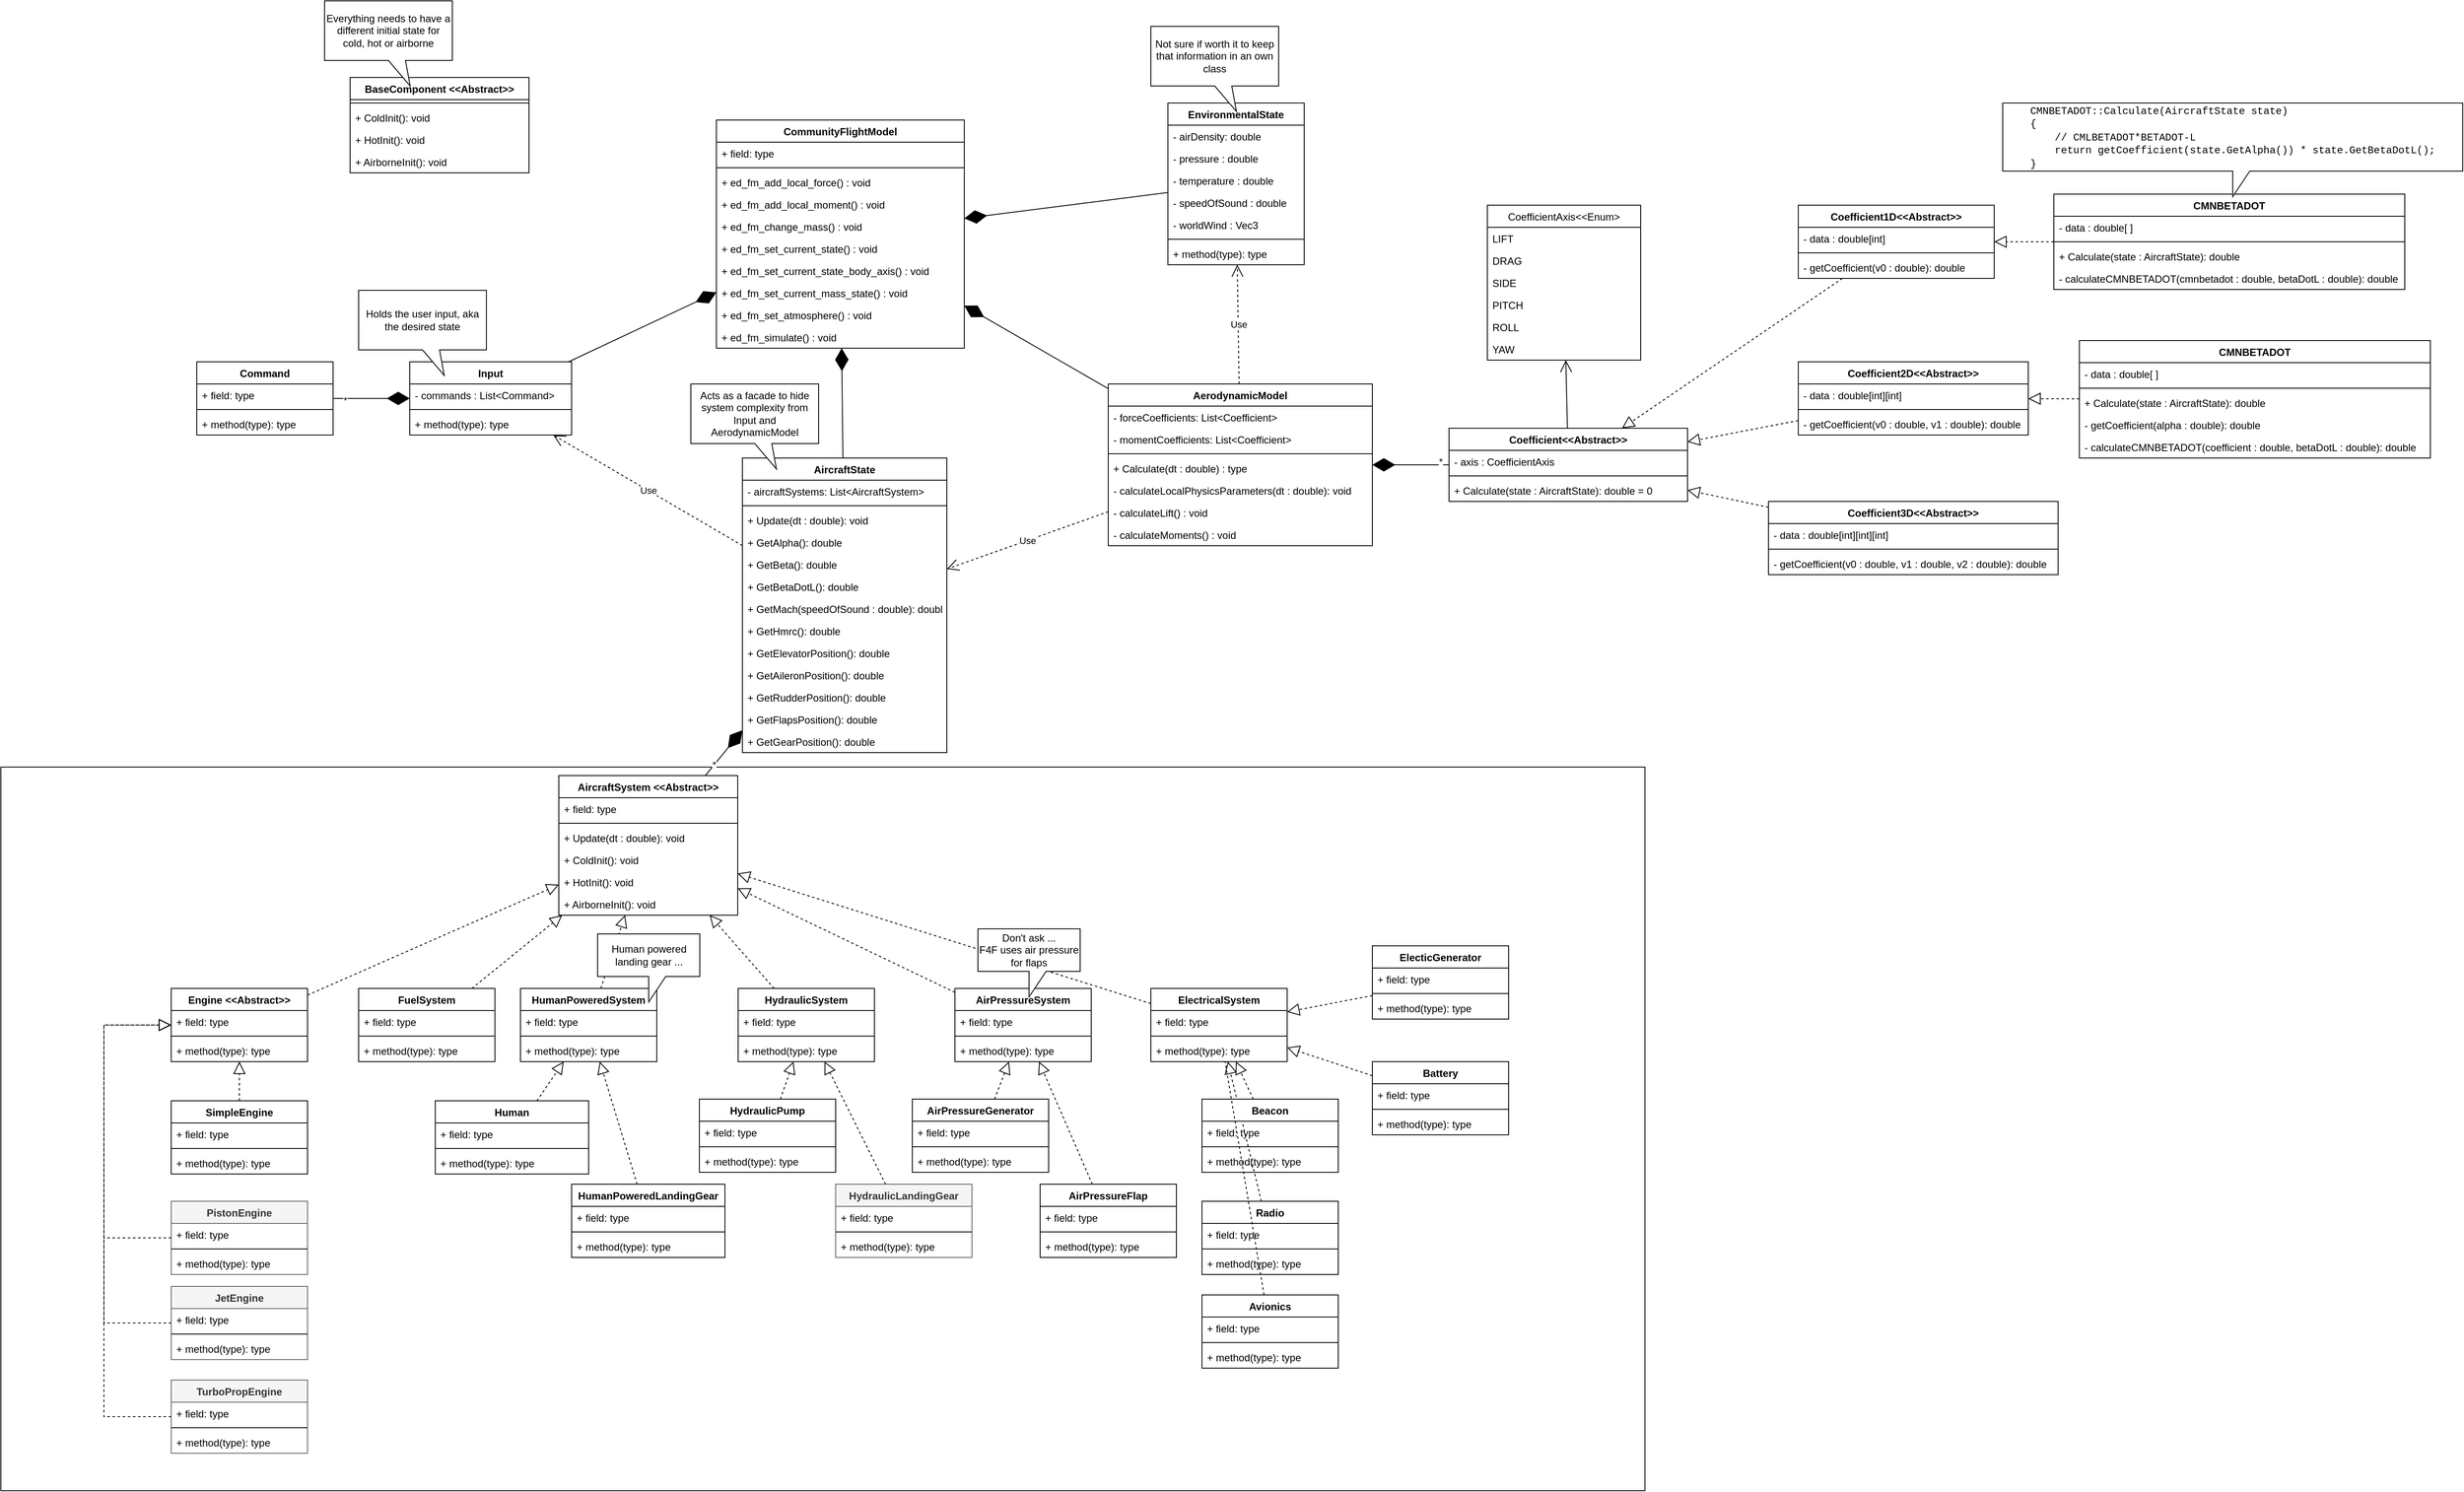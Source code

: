 <mxfile version="16.1.2" type="github">
  <diagram id="ayrWfxRkvkhZxIaLV-r1" name="Page-1">
    <mxGraphModel dx="3118" dy="2442" grid="1" gridSize="10" guides="1" tooltips="1" connect="1" arrows="1" fold="1" page="1" pageScale="1" pageWidth="827" pageHeight="1169" math="0" shadow="0">
      <root>
        <mxCell id="0" />
        <mxCell id="1" parent="0" />
        <mxCell id="BIoIZSFnLaRXP3XJdqJq-96" value="" style="rounded=0;whiteSpace=wrap;html=1;" vertex="1" parent="1">
          <mxGeometry x="-320" y="350" width="1930" height="850" as="geometry" />
        </mxCell>
        <mxCell id="hqKsF4QJngWxF_Nzv7ht-1" value="SimpleEngine" style="swimlane;fontStyle=1;align=center;verticalAlign=top;childLayout=stackLayout;horizontal=1;startSize=26;horizontalStack=0;resizeParent=1;resizeParentMax=0;resizeLast=0;collapsible=1;marginBottom=0;" parent="1" vertex="1">
          <mxGeometry x="-120" y="742" width="160" height="86" as="geometry" />
        </mxCell>
        <mxCell id="hqKsF4QJngWxF_Nzv7ht-2" value="+ field: type" style="text;strokeColor=none;fillColor=none;align=left;verticalAlign=top;spacingLeft=4;spacingRight=4;overflow=hidden;rotatable=0;points=[[0,0.5],[1,0.5]];portConstraint=eastwest;" parent="hqKsF4QJngWxF_Nzv7ht-1" vertex="1">
          <mxGeometry y="26" width="160" height="26" as="geometry" />
        </mxCell>
        <mxCell id="hqKsF4QJngWxF_Nzv7ht-3" value="" style="line;strokeWidth=1;fillColor=none;align=left;verticalAlign=middle;spacingTop=-1;spacingLeft=3;spacingRight=3;rotatable=0;labelPosition=right;points=[];portConstraint=eastwest;" parent="hqKsF4QJngWxF_Nzv7ht-1" vertex="1">
          <mxGeometry y="52" width="160" height="8" as="geometry" />
        </mxCell>
        <mxCell id="hqKsF4QJngWxF_Nzv7ht-4" value="+ method(type): type" style="text;strokeColor=none;fillColor=none;align=left;verticalAlign=top;spacingLeft=4;spacingRight=4;overflow=hidden;rotatable=0;points=[[0,0.5],[1,0.5]];portConstraint=eastwest;" parent="hqKsF4QJngWxF_Nzv7ht-1" vertex="1">
          <mxGeometry y="60" width="160" height="26" as="geometry" />
        </mxCell>
        <mxCell id="hqKsF4QJngWxF_Nzv7ht-6" value="PistonEngine" style="swimlane;fontStyle=1;align=center;verticalAlign=top;childLayout=stackLayout;horizontal=1;startSize=26;horizontalStack=0;resizeParent=1;resizeParentMax=0;resizeLast=0;collapsible=1;marginBottom=0;fillColor=#f5f5f5;fontColor=#333333;strokeColor=#666666;" parent="1" vertex="1">
          <mxGeometry x="-120" y="860" width="160" height="86" as="geometry" />
        </mxCell>
        <mxCell id="hqKsF4QJngWxF_Nzv7ht-7" value="+ field: type" style="text;strokeColor=none;fillColor=none;align=left;verticalAlign=top;spacingLeft=4;spacingRight=4;overflow=hidden;rotatable=0;points=[[0,0.5],[1,0.5]];portConstraint=eastwest;" parent="hqKsF4QJngWxF_Nzv7ht-6" vertex="1">
          <mxGeometry y="26" width="160" height="26" as="geometry" />
        </mxCell>
        <mxCell id="hqKsF4QJngWxF_Nzv7ht-8" value="" style="line;strokeWidth=1;fillColor=none;align=left;verticalAlign=middle;spacingTop=-1;spacingLeft=3;spacingRight=3;rotatable=0;labelPosition=right;points=[];portConstraint=eastwest;" parent="hqKsF4QJngWxF_Nzv7ht-6" vertex="1">
          <mxGeometry y="52" width="160" height="8" as="geometry" />
        </mxCell>
        <mxCell id="hqKsF4QJngWxF_Nzv7ht-9" value="+ method(type): type" style="text;strokeColor=none;fillColor=none;align=left;verticalAlign=top;spacingLeft=4;spacingRight=4;overflow=hidden;rotatable=0;points=[[0,0.5],[1,0.5]];portConstraint=eastwest;" parent="hqKsF4QJngWxF_Nzv7ht-6" vertex="1">
          <mxGeometry y="60" width="160" height="26" as="geometry" />
        </mxCell>
        <mxCell id="hqKsF4QJngWxF_Nzv7ht-10" value="JetEngine" style="swimlane;fontStyle=1;align=center;verticalAlign=top;childLayout=stackLayout;horizontal=1;startSize=26;horizontalStack=0;resizeParent=1;resizeParentMax=0;resizeLast=0;collapsible=1;marginBottom=0;fillColor=#f5f5f5;fontColor=#333333;strokeColor=#666666;" parent="1" vertex="1">
          <mxGeometry x="-120" y="960" width="160" height="86" as="geometry" />
        </mxCell>
        <mxCell id="hqKsF4QJngWxF_Nzv7ht-11" value="+ field: type" style="text;strokeColor=none;fillColor=none;align=left;verticalAlign=top;spacingLeft=4;spacingRight=4;overflow=hidden;rotatable=0;points=[[0,0.5],[1,0.5]];portConstraint=eastwest;" parent="hqKsF4QJngWxF_Nzv7ht-10" vertex="1">
          <mxGeometry y="26" width="160" height="26" as="geometry" />
        </mxCell>
        <mxCell id="hqKsF4QJngWxF_Nzv7ht-12" value="" style="line;strokeWidth=1;fillColor=none;align=left;verticalAlign=middle;spacingTop=-1;spacingLeft=3;spacingRight=3;rotatable=0;labelPosition=right;points=[];portConstraint=eastwest;" parent="hqKsF4QJngWxF_Nzv7ht-10" vertex="1">
          <mxGeometry y="52" width="160" height="8" as="geometry" />
        </mxCell>
        <mxCell id="hqKsF4QJngWxF_Nzv7ht-13" value="+ method(type): type" style="text;strokeColor=none;fillColor=none;align=left;verticalAlign=top;spacingLeft=4;spacingRight=4;overflow=hidden;rotatable=0;points=[[0,0.5],[1,0.5]];portConstraint=eastwest;" parent="hqKsF4QJngWxF_Nzv7ht-10" vertex="1">
          <mxGeometry y="60" width="160" height="26" as="geometry" />
        </mxCell>
        <mxCell id="hqKsF4QJngWxF_Nzv7ht-15" value="CommunityFlightModel" style="swimlane;fontStyle=1;align=center;verticalAlign=top;childLayout=stackLayout;horizontal=1;startSize=26;horizontalStack=0;resizeParent=1;resizeParentMax=0;resizeLast=0;collapsible=1;marginBottom=0;" parent="1" vertex="1">
          <mxGeometry x="520" y="-410" width="291" height="268" as="geometry" />
        </mxCell>
        <mxCell id="hqKsF4QJngWxF_Nzv7ht-16" value="+ field: type" style="text;strokeColor=none;fillColor=none;align=left;verticalAlign=top;spacingLeft=4;spacingRight=4;overflow=hidden;rotatable=0;points=[[0,0.5],[1,0.5]];portConstraint=eastwest;" parent="hqKsF4QJngWxF_Nzv7ht-15" vertex="1">
          <mxGeometry y="26" width="291" height="26" as="geometry" />
        </mxCell>
        <mxCell id="hqKsF4QJngWxF_Nzv7ht-17" value="" style="line;strokeWidth=1;fillColor=none;align=left;verticalAlign=middle;spacingTop=-1;spacingLeft=3;spacingRight=3;rotatable=0;labelPosition=right;points=[];portConstraint=eastwest;" parent="hqKsF4QJngWxF_Nzv7ht-15" vertex="1">
          <mxGeometry y="52" width="291" height="8" as="geometry" />
        </mxCell>
        <mxCell id="hqKsF4QJngWxF_Nzv7ht-18" value="+ ed_fm_add_local_force() : void" style="text;strokeColor=none;fillColor=none;align=left;verticalAlign=top;spacingLeft=4;spacingRight=4;overflow=hidden;rotatable=0;points=[[0,0.5],[1,0.5]];portConstraint=eastwest;" parent="hqKsF4QJngWxF_Nzv7ht-15" vertex="1">
          <mxGeometry y="60" width="291" height="26" as="geometry" />
        </mxCell>
        <mxCell id="hqKsF4QJngWxF_Nzv7ht-21" value="+ ed_fm_add_local_moment() : void" style="text;strokeColor=none;fillColor=none;align=left;verticalAlign=top;spacingLeft=4;spacingRight=4;overflow=hidden;rotatable=0;points=[[0,0.5],[1,0.5]];portConstraint=eastwest;" parent="hqKsF4QJngWxF_Nzv7ht-15" vertex="1">
          <mxGeometry y="86" width="291" height="26" as="geometry" />
        </mxCell>
        <mxCell id="hqKsF4QJngWxF_Nzv7ht-23" value="+ ed_fm_change_mass() : void" style="text;strokeColor=none;fillColor=none;align=left;verticalAlign=top;spacingLeft=4;spacingRight=4;overflow=hidden;rotatable=0;points=[[0,0.5],[1,0.5]];portConstraint=eastwest;" parent="hqKsF4QJngWxF_Nzv7ht-15" vertex="1">
          <mxGeometry y="112" width="291" height="26" as="geometry" />
        </mxCell>
        <mxCell id="hqKsF4QJngWxF_Nzv7ht-25" value="+ ed_fm_set_current_state() : void" style="text;strokeColor=none;fillColor=none;align=left;verticalAlign=top;spacingLeft=4;spacingRight=4;overflow=hidden;rotatable=0;points=[[0,0.5],[1,0.5]];portConstraint=eastwest;" parent="hqKsF4QJngWxF_Nzv7ht-15" vertex="1">
          <mxGeometry y="138" width="291" height="26" as="geometry" />
        </mxCell>
        <mxCell id="hqKsF4QJngWxF_Nzv7ht-24" value="+ ed_fm_set_current_state_body_axis() : void" style="text;strokeColor=none;fillColor=none;align=left;verticalAlign=top;spacingLeft=4;spacingRight=4;overflow=hidden;rotatable=0;points=[[0,0.5],[1,0.5]];portConstraint=eastwest;" parent="hqKsF4QJngWxF_Nzv7ht-15" vertex="1">
          <mxGeometry y="164" width="291" height="26" as="geometry" />
        </mxCell>
        <mxCell id="hqKsF4QJngWxF_Nzv7ht-38" value="+ ed_fm_set_current_mass_state() : void" style="text;strokeColor=none;fillColor=none;align=left;verticalAlign=top;spacingLeft=4;spacingRight=4;overflow=hidden;rotatable=0;points=[[0,0.5],[1,0.5]];portConstraint=eastwest;" parent="hqKsF4QJngWxF_Nzv7ht-15" vertex="1">
          <mxGeometry y="190" width="291" height="26" as="geometry" />
        </mxCell>
        <mxCell id="hqKsF4QJngWxF_Nzv7ht-39" value="+ ed_fm_set_atmosphere() : void" style="text;strokeColor=none;fillColor=none;align=left;verticalAlign=top;spacingLeft=4;spacingRight=4;overflow=hidden;rotatable=0;points=[[0,0.5],[1,0.5]];portConstraint=eastwest;" parent="hqKsF4QJngWxF_Nzv7ht-15" vertex="1">
          <mxGeometry y="216" width="291" height="26" as="geometry" />
        </mxCell>
        <mxCell id="hqKsF4QJngWxF_Nzv7ht-40" value="+ ed_fm_simulate() : void" style="text;strokeColor=none;fillColor=none;align=left;verticalAlign=top;spacingLeft=4;spacingRight=4;overflow=hidden;rotatable=0;points=[[0,0.5],[1,0.5]];portConstraint=eastwest;" parent="hqKsF4QJngWxF_Nzv7ht-15" vertex="1">
          <mxGeometry y="242" width="291" height="26" as="geometry" />
        </mxCell>
        <mxCell id="hqKsF4QJngWxF_Nzv7ht-26" value="EnvironmentalState" style="swimlane;fontStyle=1;align=center;verticalAlign=top;childLayout=stackLayout;horizontal=1;startSize=26;horizontalStack=0;resizeParent=1;resizeParentMax=0;resizeLast=0;collapsible=1;marginBottom=0;" parent="1" vertex="1">
          <mxGeometry x="1050" y="-430" width="160" height="190" as="geometry" />
        </mxCell>
        <mxCell id="hqKsF4QJngWxF_Nzv7ht-27" value="- airDensity: double" style="text;strokeColor=none;fillColor=none;align=left;verticalAlign=top;spacingLeft=4;spacingRight=4;overflow=hidden;rotatable=0;points=[[0,0.5],[1,0.5]];portConstraint=eastwest;" parent="hqKsF4QJngWxF_Nzv7ht-26" vertex="1">
          <mxGeometry y="26" width="160" height="26" as="geometry" />
        </mxCell>
        <mxCell id="BIoIZSFnLaRXP3XJdqJq-18" value="- pressure : double" style="text;strokeColor=none;fillColor=none;align=left;verticalAlign=top;spacingLeft=4;spacingRight=4;overflow=hidden;rotatable=0;points=[[0,0.5],[1,0.5]];portConstraint=eastwest;" vertex="1" parent="hqKsF4QJngWxF_Nzv7ht-26">
          <mxGeometry y="52" width="160" height="26" as="geometry" />
        </mxCell>
        <mxCell id="BIoIZSFnLaRXP3XJdqJq-20" value="- temperature : double" style="text;strokeColor=none;fillColor=none;align=left;verticalAlign=top;spacingLeft=4;spacingRight=4;overflow=hidden;rotatable=0;points=[[0,0.5],[1,0.5]];portConstraint=eastwest;" vertex="1" parent="hqKsF4QJngWxF_Nzv7ht-26">
          <mxGeometry y="78" width="160" height="26" as="geometry" />
        </mxCell>
        <mxCell id="BIoIZSFnLaRXP3XJdqJq-21" value="- speedOfSound : double" style="text;strokeColor=none;fillColor=none;align=left;verticalAlign=top;spacingLeft=4;spacingRight=4;overflow=hidden;rotatable=0;points=[[0,0.5],[1,0.5]];portConstraint=eastwest;" vertex="1" parent="hqKsF4QJngWxF_Nzv7ht-26">
          <mxGeometry y="104" width="160" height="26" as="geometry" />
        </mxCell>
        <mxCell id="BIoIZSFnLaRXP3XJdqJq-19" value="- worldWind : Vec3" style="text;strokeColor=none;fillColor=none;align=left;verticalAlign=top;spacingLeft=4;spacingRight=4;overflow=hidden;rotatable=0;points=[[0,0.5],[1,0.5]];portConstraint=eastwest;" vertex="1" parent="hqKsF4QJngWxF_Nzv7ht-26">
          <mxGeometry y="130" width="160" height="26" as="geometry" />
        </mxCell>
        <mxCell id="hqKsF4QJngWxF_Nzv7ht-28" value="" style="line;strokeWidth=1;fillColor=none;align=left;verticalAlign=middle;spacingTop=-1;spacingLeft=3;spacingRight=3;rotatable=0;labelPosition=right;points=[];portConstraint=eastwest;" parent="hqKsF4QJngWxF_Nzv7ht-26" vertex="1">
          <mxGeometry y="156" width="160" height="8" as="geometry" />
        </mxCell>
        <mxCell id="hqKsF4QJngWxF_Nzv7ht-29" value="+ method(type): type" style="text;strokeColor=none;fillColor=none;align=left;verticalAlign=top;spacingLeft=4;spacingRight=4;overflow=hidden;rotatable=0;points=[[0,0.5],[1,0.5]];portConstraint=eastwest;" parent="hqKsF4QJngWxF_Nzv7ht-26" vertex="1">
          <mxGeometry y="164" width="160" height="26" as="geometry" />
        </mxCell>
        <mxCell id="hqKsF4QJngWxF_Nzv7ht-30" value="Input" style="swimlane;fontStyle=1;align=center;verticalAlign=top;childLayout=stackLayout;horizontal=1;startSize=26;horizontalStack=0;resizeParent=1;resizeParentMax=0;resizeLast=0;collapsible=1;marginBottom=0;" parent="1" vertex="1">
          <mxGeometry x="160" y="-126" width="190" height="86" as="geometry" />
        </mxCell>
        <mxCell id="hqKsF4QJngWxF_Nzv7ht-31" value="- commands : List&lt;Command&gt;" style="text;strokeColor=none;fillColor=none;align=left;verticalAlign=top;spacingLeft=4;spacingRight=4;overflow=hidden;rotatable=0;points=[[0,0.5],[1,0.5]];portConstraint=eastwest;" parent="hqKsF4QJngWxF_Nzv7ht-30" vertex="1">
          <mxGeometry y="26" width="190" height="26" as="geometry" />
        </mxCell>
        <mxCell id="hqKsF4QJngWxF_Nzv7ht-32" value="" style="line;strokeWidth=1;fillColor=none;align=left;verticalAlign=middle;spacingTop=-1;spacingLeft=3;spacingRight=3;rotatable=0;labelPosition=right;points=[];portConstraint=eastwest;" parent="hqKsF4QJngWxF_Nzv7ht-30" vertex="1">
          <mxGeometry y="52" width="190" height="8" as="geometry" />
        </mxCell>
        <mxCell id="hqKsF4QJngWxF_Nzv7ht-33" value="+ method(type): type" style="text;strokeColor=none;fillColor=none;align=left;verticalAlign=top;spacingLeft=4;spacingRight=4;overflow=hidden;rotatable=0;points=[[0,0.5],[1,0.5]];portConstraint=eastwest;" parent="hqKsF4QJngWxF_Nzv7ht-30" vertex="1">
          <mxGeometry y="60" width="190" height="26" as="geometry" />
        </mxCell>
        <mxCell id="hqKsF4QJngWxF_Nzv7ht-34" value="HumanPoweredSystem" style="swimlane;fontStyle=1;align=center;verticalAlign=top;childLayout=stackLayout;horizontal=1;startSize=26;horizontalStack=0;resizeParent=1;resizeParentMax=0;resizeLast=0;collapsible=1;marginBottom=0;" parent="1" vertex="1">
          <mxGeometry x="290" y="610" width="160" height="86" as="geometry" />
        </mxCell>
        <mxCell id="hqKsF4QJngWxF_Nzv7ht-35" value="+ field: type" style="text;strokeColor=none;fillColor=none;align=left;verticalAlign=top;spacingLeft=4;spacingRight=4;overflow=hidden;rotatable=0;points=[[0,0.5],[1,0.5]];portConstraint=eastwest;" parent="hqKsF4QJngWxF_Nzv7ht-34" vertex="1">
          <mxGeometry y="26" width="160" height="26" as="geometry" />
        </mxCell>
        <mxCell id="hqKsF4QJngWxF_Nzv7ht-36" value="" style="line;strokeWidth=1;fillColor=none;align=left;verticalAlign=middle;spacingTop=-1;spacingLeft=3;spacingRight=3;rotatable=0;labelPosition=right;points=[];portConstraint=eastwest;" parent="hqKsF4QJngWxF_Nzv7ht-34" vertex="1">
          <mxGeometry y="52" width="160" height="8" as="geometry" />
        </mxCell>
        <mxCell id="hqKsF4QJngWxF_Nzv7ht-37" value="+ method(type): type" style="text;strokeColor=none;fillColor=none;align=left;verticalAlign=top;spacingLeft=4;spacingRight=4;overflow=hidden;rotatable=0;points=[[0,0.5],[1,0.5]];portConstraint=eastwest;" parent="hqKsF4QJngWxF_Nzv7ht-34" vertex="1">
          <mxGeometry y="60" width="160" height="26" as="geometry" />
        </mxCell>
        <mxCell id="hqKsF4QJngWxF_Nzv7ht-41" value="AircraftSystem &lt;&lt;Abstract&gt;&gt;" style="swimlane;fontStyle=1;align=center;verticalAlign=top;childLayout=stackLayout;horizontal=1;startSize=26;horizontalStack=0;resizeParent=1;resizeParentMax=0;resizeLast=0;collapsible=1;marginBottom=0;" parent="1" vertex="1">
          <mxGeometry x="335" y="360" width="210" height="164" as="geometry" />
        </mxCell>
        <mxCell id="hqKsF4QJngWxF_Nzv7ht-42" value="+ field: type" style="text;strokeColor=none;fillColor=none;align=left;verticalAlign=top;spacingLeft=4;spacingRight=4;overflow=hidden;rotatable=0;points=[[0,0.5],[1,0.5]];portConstraint=eastwest;" parent="hqKsF4QJngWxF_Nzv7ht-41" vertex="1">
          <mxGeometry y="26" width="210" height="26" as="geometry" />
        </mxCell>
        <mxCell id="hqKsF4QJngWxF_Nzv7ht-43" value="" style="line;strokeWidth=1;fillColor=none;align=left;verticalAlign=middle;spacingTop=-1;spacingLeft=3;spacingRight=3;rotatable=0;labelPosition=right;points=[];portConstraint=eastwest;" parent="hqKsF4QJngWxF_Nzv7ht-41" vertex="1">
          <mxGeometry y="52" width="210" height="8" as="geometry" />
        </mxCell>
        <mxCell id="hqKsF4QJngWxF_Nzv7ht-44" value="+ Update(dt : double): void" style="text;strokeColor=none;fillColor=none;align=left;verticalAlign=top;spacingLeft=4;spacingRight=4;overflow=hidden;rotatable=0;points=[[0,0.5],[1,0.5]];portConstraint=eastwest;" parent="hqKsF4QJngWxF_Nzv7ht-41" vertex="1">
          <mxGeometry y="60" width="210" height="26" as="geometry" />
        </mxCell>
        <mxCell id="hqKsF4QJngWxF_Nzv7ht-146" value="+ ColdInit(): void" style="text;strokeColor=none;fillColor=none;align=left;verticalAlign=top;spacingLeft=4;spacingRight=4;overflow=hidden;rotatable=0;points=[[0,0.5],[1,0.5]];portConstraint=eastwest;" parent="hqKsF4QJngWxF_Nzv7ht-41" vertex="1">
          <mxGeometry y="86" width="210" height="26" as="geometry" />
        </mxCell>
        <mxCell id="hqKsF4QJngWxF_Nzv7ht-147" value="+ HotInit(): void" style="text;strokeColor=none;fillColor=none;align=left;verticalAlign=top;spacingLeft=4;spacingRight=4;overflow=hidden;rotatable=0;points=[[0,0.5],[1,0.5]];portConstraint=eastwest;" parent="hqKsF4QJngWxF_Nzv7ht-41" vertex="1">
          <mxGeometry y="112" width="210" height="26" as="geometry" />
        </mxCell>
        <mxCell id="hqKsF4QJngWxF_Nzv7ht-148" value="+ AirborneInit(): void" style="text;strokeColor=none;fillColor=none;align=left;verticalAlign=top;spacingLeft=4;spacingRight=4;overflow=hidden;rotatable=0;points=[[0,0.5],[1,0.5]];portConstraint=eastwest;" parent="hqKsF4QJngWxF_Nzv7ht-41" vertex="1">
          <mxGeometry y="138" width="210" height="26" as="geometry" />
        </mxCell>
        <mxCell id="hqKsF4QJngWxF_Nzv7ht-46" value="" style="endArrow=block;dashed=1;endFill=0;endSize=12;html=1;rounded=0;" parent="1" source="hqKsF4QJngWxF_Nzv7ht-34" target="hqKsF4QJngWxF_Nzv7ht-41" edge="1">
          <mxGeometry width="160" relative="1" as="geometry">
            <mxPoint x="352.412" y="560" as="sourcePoint" />
            <mxPoint x="337.588" y="476" as="targetPoint" />
          </mxGeometry>
        </mxCell>
        <mxCell id="hqKsF4QJngWxF_Nzv7ht-50" value="Engine &lt;&lt;Abstract&gt;&gt;" style="swimlane;fontStyle=1;align=center;verticalAlign=top;childLayout=stackLayout;horizontal=1;startSize=26;horizontalStack=0;resizeParent=1;resizeParentMax=0;resizeLast=0;collapsible=1;marginBottom=0;" parent="1" vertex="1">
          <mxGeometry x="-120" y="610" width="160" height="86" as="geometry" />
        </mxCell>
        <mxCell id="hqKsF4QJngWxF_Nzv7ht-51" value="+ field: type" style="text;strokeColor=none;fillColor=none;align=left;verticalAlign=top;spacingLeft=4;spacingRight=4;overflow=hidden;rotatable=0;points=[[0,0.5],[1,0.5]];portConstraint=eastwest;" parent="hqKsF4QJngWxF_Nzv7ht-50" vertex="1">
          <mxGeometry y="26" width="160" height="26" as="geometry" />
        </mxCell>
        <mxCell id="hqKsF4QJngWxF_Nzv7ht-52" value="" style="line;strokeWidth=1;fillColor=none;align=left;verticalAlign=middle;spacingTop=-1;spacingLeft=3;spacingRight=3;rotatable=0;labelPosition=right;points=[];portConstraint=eastwest;" parent="hqKsF4QJngWxF_Nzv7ht-50" vertex="1">
          <mxGeometry y="52" width="160" height="8" as="geometry" />
        </mxCell>
        <mxCell id="hqKsF4QJngWxF_Nzv7ht-53" value="+ method(type): type" style="text;strokeColor=none;fillColor=none;align=left;verticalAlign=top;spacingLeft=4;spacingRight=4;overflow=hidden;rotatable=0;points=[[0,0.5],[1,0.5]];portConstraint=eastwest;" parent="hqKsF4QJngWxF_Nzv7ht-50" vertex="1">
          <mxGeometry y="60" width="160" height="26" as="geometry" />
        </mxCell>
        <mxCell id="hqKsF4QJngWxF_Nzv7ht-54" value="" style="endArrow=block;dashed=1;endFill=0;endSize=12;html=1;rounded=0;" parent="1" source="hqKsF4QJngWxF_Nzv7ht-50" target="hqKsF4QJngWxF_Nzv7ht-41" edge="1">
          <mxGeometry width="160" relative="1" as="geometry">
            <mxPoint x="375.442" y="560" as="sourcePoint" />
            <mxPoint x="395.552" y="504" as="targetPoint" />
          </mxGeometry>
        </mxCell>
        <mxCell id="hqKsF4QJngWxF_Nzv7ht-55" value="" style="endArrow=block;dashed=1;endFill=0;endSize=12;html=1;rounded=0;" parent="1" source="hqKsF4QJngWxF_Nzv7ht-1" target="hqKsF4QJngWxF_Nzv7ht-50" edge="1">
          <mxGeometry width="160" relative="1" as="geometry">
            <mxPoint x="45" y="740" as="sourcePoint" />
            <mxPoint x="181" y="542.142" as="targetPoint" />
          </mxGeometry>
        </mxCell>
        <mxCell id="hqKsF4QJngWxF_Nzv7ht-56" value="" style="endArrow=block;dashed=1;endFill=0;endSize=12;html=1;rounded=0;" parent="1" source="hqKsF4QJngWxF_Nzv7ht-6" target="hqKsF4QJngWxF_Nzv7ht-50" edge="1">
          <mxGeometry width="160" relative="1" as="geometry">
            <mxPoint x="-240.446" y="795" as="sourcePoint" />
            <mxPoint x="-98.554" y="706" as="targetPoint" />
            <Array as="points">
              <mxPoint x="-199" y="903" />
              <mxPoint x="-199" y="653" />
            </Array>
          </mxGeometry>
        </mxCell>
        <mxCell id="hqKsF4QJngWxF_Nzv7ht-57" value="" style="endArrow=block;dashed=1;endFill=0;endSize=12;html=1;rounded=0;" parent="1" source="hqKsF4QJngWxF_Nzv7ht-10" target="hqKsF4QJngWxF_Nzv7ht-50" edge="1">
          <mxGeometry width="160" relative="1" as="geometry">
            <mxPoint x="-97.131" y="795" as="sourcePoint" />
            <mxPoint x="-51.869" y="706" as="targetPoint" />
            <Array as="points">
              <mxPoint x="-199" y="1003" />
              <mxPoint x="-199" y="653" />
            </Array>
          </mxGeometry>
        </mxCell>
        <mxCell id="hqKsF4QJngWxF_Nzv7ht-58" value="TurboPropEngine" style="swimlane;fontStyle=1;align=center;verticalAlign=top;childLayout=stackLayout;horizontal=1;startSize=26;horizontalStack=0;resizeParent=1;resizeParentMax=0;resizeLast=0;collapsible=1;marginBottom=0;fillColor=#f5f5f5;fontColor=#333333;strokeColor=#666666;" parent="1" vertex="1">
          <mxGeometry x="-120" y="1070" width="160" height="86" as="geometry" />
        </mxCell>
        <mxCell id="hqKsF4QJngWxF_Nzv7ht-59" value="+ field: type" style="text;strokeColor=none;fillColor=none;align=left;verticalAlign=top;spacingLeft=4;spacingRight=4;overflow=hidden;rotatable=0;points=[[0,0.5],[1,0.5]];portConstraint=eastwest;" parent="hqKsF4QJngWxF_Nzv7ht-58" vertex="1">
          <mxGeometry y="26" width="160" height="26" as="geometry" />
        </mxCell>
        <mxCell id="hqKsF4QJngWxF_Nzv7ht-60" value="" style="line;strokeWidth=1;fillColor=none;align=left;verticalAlign=middle;spacingTop=-1;spacingLeft=3;spacingRight=3;rotatable=0;labelPosition=right;points=[];portConstraint=eastwest;" parent="hqKsF4QJngWxF_Nzv7ht-58" vertex="1">
          <mxGeometry y="52" width="160" height="8" as="geometry" />
        </mxCell>
        <mxCell id="hqKsF4QJngWxF_Nzv7ht-61" value="+ method(type): type" style="text;strokeColor=none;fillColor=none;align=left;verticalAlign=top;spacingLeft=4;spacingRight=4;overflow=hidden;rotatable=0;points=[[0,0.5],[1,0.5]];portConstraint=eastwest;" parent="hqKsF4QJngWxF_Nzv7ht-58" vertex="1">
          <mxGeometry y="60" width="160" height="26" as="geometry" />
        </mxCell>
        <mxCell id="hqKsF4QJngWxF_Nzv7ht-62" value="" style="endArrow=block;dashed=1;endFill=0;endSize=12;html=1;rounded=0;" parent="1" source="hqKsF4QJngWxF_Nzv7ht-58" target="hqKsF4QJngWxF_Nzv7ht-50" edge="1">
          <mxGeometry width="160" relative="1" as="geometry">
            <mxPoint x="-110" y="1013" as="sourcePoint" />
            <mxPoint x="-110" y="663" as="targetPoint" />
            <Array as="points">
              <mxPoint x="-199" y="1113" />
              <mxPoint x="-199" y="653" />
            </Array>
          </mxGeometry>
        </mxCell>
        <mxCell id="hqKsF4QJngWxF_Nzv7ht-63" value="Avionics" style="swimlane;fontStyle=1;align=center;verticalAlign=top;childLayout=stackLayout;horizontal=1;startSize=26;horizontalStack=0;resizeParent=1;resizeParentMax=0;resizeLast=0;collapsible=1;marginBottom=0;" parent="1" vertex="1">
          <mxGeometry x="1090" y="970" width="160" height="86" as="geometry" />
        </mxCell>
        <mxCell id="hqKsF4QJngWxF_Nzv7ht-64" value="+ field: type" style="text;strokeColor=none;fillColor=none;align=left;verticalAlign=top;spacingLeft=4;spacingRight=4;overflow=hidden;rotatable=0;points=[[0,0.5],[1,0.5]];portConstraint=eastwest;" parent="hqKsF4QJngWxF_Nzv7ht-63" vertex="1">
          <mxGeometry y="26" width="160" height="26" as="geometry" />
        </mxCell>
        <mxCell id="hqKsF4QJngWxF_Nzv7ht-65" value="" style="line;strokeWidth=1;fillColor=none;align=left;verticalAlign=middle;spacingTop=-1;spacingLeft=3;spacingRight=3;rotatable=0;labelPosition=right;points=[];portConstraint=eastwest;" parent="hqKsF4QJngWxF_Nzv7ht-63" vertex="1">
          <mxGeometry y="52" width="160" height="8" as="geometry" />
        </mxCell>
        <mxCell id="hqKsF4QJngWxF_Nzv7ht-66" value="+ method(type): type" style="text;strokeColor=none;fillColor=none;align=left;verticalAlign=top;spacingLeft=4;spacingRight=4;overflow=hidden;rotatable=0;points=[[0,0.5],[1,0.5]];portConstraint=eastwest;" parent="hqKsF4QJngWxF_Nzv7ht-63" vertex="1">
          <mxGeometry y="60" width="160" height="26" as="geometry" />
        </mxCell>
        <mxCell id="hqKsF4QJngWxF_Nzv7ht-67" value="FuelSystem" style="swimlane;fontStyle=1;align=center;verticalAlign=top;childLayout=stackLayout;horizontal=1;startSize=26;horizontalStack=0;resizeParent=1;resizeParentMax=0;resizeLast=0;collapsible=1;marginBottom=0;" parent="1" vertex="1">
          <mxGeometry x="100" y="610" width="160" height="86" as="geometry" />
        </mxCell>
        <mxCell id="hqKsF4QJngWxF_Nzv7ht-68" value="+ field: type" style="text;strokeColor=none;fillColor=none;align=left;verticalAlign=top;spacingLeft=4;spacingRight=4;overflow=hidden;rotatable=0;points=[[0,0.5],[1,0.5]];portConstraint=eastwest;" parent="hqKsF4QJngWxF_Nzv7ht-67" vertex="1">
          <mxGeometry y="26" width="160" height="26" as="geometry" />
        </mxCell>
        <mxCell id="hqKsF4QJngWxF_Nzv7ht-69" value="" style="line;strokeWidth=1;fillColor=none;align=left;verticalAlign=middle;spacingTop=-1;spacingLeft=3;spacingRight=3;rotatable=0;labelPosition=right;points=[];portConstraint=eastwest;" parent="hqKsF4QJngWxF_Nzv7ht-67" vertex="1">
          <mxGeometry y="52" width="160" height="8" as="geometry" />
        </mxCell>
        <mxCell id="hqKsF4QJngWxF_Nzv7ht-70" value="+ method(type): type" style="text;strokeColor=none;fillColor=none;align=left;verticalAlign=top;spacingLeft=4;spacingRight=4;overflow=hidden;rotatable=0;points=[[0,0.5],[1,0.5]];portConstraint=eastwest;" parent="hqKsF4QJngWxF_Nzv7ht-67" vertex="1">
          <mxGeometry y="60" width="160" height="26" as="geometry" />
        </mxCell>
        <mxCell id="hqKsF4QJngWxF_Nzv7ht-71" value="" style="endArrow=block;dashed=1;endFill=0;endSize=12;html=1;rounded=0;startArrow=none;" parent="1" source="hqKsF4QJngWxF_Nzv7ht-87" target="hqKsF4QJngWxF_Nzv7ht-41" edge="1">
          <mxGeometry width="160" relative="1" as="geometry">
            <mxPoint x="937.541" y="420" as="sourcePoint" />
            <mxPoint x="810" y="344.311" as="targetPoint" />
          </mxGeometry>
        </mxCell>
        <mxCell id="hqKsF4QJngWxF_Nzv7ht-72" value="" style="endArrow=block;dashed=1;endFill=0;endSize=12;html=1;rounded=0;" parent="1" source="hqKsF4QJngWxF_Nzv7ht-67" target="hqKsF4QJngWxF_Nzv7ht-41" edge="1">
          <mxGeometry width="160" relative="1" as="geometry">
            <mxPoint x="505.055" y="560" as="sourcePoint" />
            <mxPoint x="472.569" y="504" as="targetPoint" />
          </mxGeometry>
        </mxCell>
        <mxCell id="hqKsF4QJngWxF_Nzv7ht-73" value="Radio" style="swimlane;fontStyle=1;align=center;verticalAlign=top;childLayout=stackLayout;horizontal=1;startSize=26;horizontalStack=0;resizeParent=1;resizeParentMax=0;resizeLast=0;collapsible=1;marginBottom=0;" parent="1" vertex="1">
          <mxGeometry x="1090" y="860" width="160" height="86" as="geometry" />
        </mxCell>
        <mxCell id="hqKsF4QJngWxF_Nzv7ht-74" value="+ field: type" style="text;strokeColor=none;fillColor=none;align=left;verticalAlign=top;spacingLeft=4;spacingRight=4;overflow=hidden;rotatable=0;points=[[0,0.5],[1,0.5]];portConstraint=eastwest;" parent="hqKsF4QJngWxF_Nzv7ht-73" vertex="1">
          <mxGeometry y="26" width="160" height="26" as="geometry" />
        </mxCell>
        <mxCell id="hqKsF4QJngWxF_Nzv7ht-75" value="" style="line;strokeWidth=1;fillColor=none;align=left;verticalAlign=middle;spacingTop=-1;spacingLeft=3;spacingRight=3;rotatable=0;labelPosition=right;points=[];portConstraint=eastwest;" parent="hqKsF4QJngWxF_Nzv7ht-73" vertex="1">
          <mxGeometry y="52" width="160" height="8" as="geometry" />
        </mxCell>
        <mxCell id="hqKsF4QJngWxF_Nzv7ht-76" value="+ method(type): type" style="text;strokeColor=none;fillColor=none;align=left;verticalAlign=top;spacingLeft=4;spacingRight=4;overflow=hidden;rotatable=0;points=[[0,0.5],[1,0.5]];portConstraint=eastwest;" parent="hqKsF4QJngWxF_Nzv7ht-73" vertex="1">
          <mxGeometry y="60" width="160" height="26" as="geometry" />
        </mxCell>
        <mxCell id="hqKsF4QJngWxF_Nzv7ht-77" value="" style="endArrow=block;dashed=1;endFill=0;endSize=12;html=1;rounded=0;" parent="1" source="hqKsF4QJngWxF_Nzv7ht-73" target="hqKsF4QJngWxF_Nzv7ht-87" edge="1">
          <mxGeometry width="160" relative="1" as="geometry">
            <mxPoint x="1006" y="594.327" as="sourcePoint" />
            <mxPoint x="686" y="479.634" as="targetPoint" />
          </mxGeometry>
        </mxCell>
        <mxCell id="hqKsF4QJngWxF_Nzv7ht-78" value="Beacon" style="swimlane;fontStyle=1;align=center;verticalAlign=top;childLayout=stackLayout;horizontal=1;startSize=26;horizontalStack=0;resizeParent=1;resizeParentMax=0;resizeLast=0;collapsible=1;marginBottom=0;" parent="1" vertex="1">
          <mxGeometry x="1090" y="740" width="160" height="86" as="geometry" />
        </mxCell>
        <mxCell id="hqKsF4QJngWxF_Nzv7ht-79" value="+ field: type" style="text;strokeColor=none;fillColor=none;align=left;verticalAlign=top;spacingLeft=4;spacingRight=4;overflow=hidden;rotatable=0;points=[[0,0.5],[1,0.5]];portConstraint=eastwest;" parent="hqKsF4QJngWxF_Nzv7ht-78" vertex="1">
          <mxGeometry y="26" width="160" height="26" as="geometry" />
        </mxCell>
        <mxCell id="hqKsF4QJngWxF_Nzv7ht-80" value="" style="line;strokeWidth=1;fillColor=none;align=left;verticalAlign=middle;spacingTop=-1;spacingLeft=3;spacingRight=3;rotatable=0;labelPosition=right;points=[];portConstraint=eastwest;" parent="hqKsF4QJngWxF_Nzv7ht-78" vertex="1">
          <mxGeometry y="52" width="160" height="8" as="geometry" />
        </mxCell>
        <mxCell id="hqKsF4QJngWxF_Nzv7ht-81" value="+ method(type): type" style="text;strokeColor=none;fillColor=none;align=left;verticalAlign=top;spacingLeft=4;spacingRight=4;overflow=hidden;rotatable=0;points=[[0,0.5],[1,0.5]];portConstraint=eastwest;" parent="hqKsF4QJngWxF_Nzv7ht-78" vertex="1">
          <mxGeometry y="60" width="160" height="26" as="geometry" />
        </mxCell>
        <mxCell id="hqKsF4QJngWxF_Nzv7ht-82" value="" style="endArrow=block;dashed=1;endFill=0;endSize=12;html=1;rounded=0;" parent="1" source="hqKsF4QJngWxF_Nzv7ht-78" target="hqKsF4QJngWxF_Nzv7ht-87" edge="1">
          <mxGeometry width="160" relative="1" as="geometry">
            <mxPoint x="1206" y="602.461" as="sourcePoint" />
            <mxPoint x="686" y="468.957" as="targetPoint" />
          </mxGeometry>
        </mxCell>
        <mxCell id="hqKsF4QJngWxF_Nzv7ht-83" value="AerodynamicModel" style="swimlane;fontStyle=1;align=center;verticalAlign=top;childLayout=stackLayout;horizontal=1;startSize=26;horizontalStack=0;resizeParent=1;resizeParentMax=0;resizeLast=0;collapsible=1;marginBottom=0;" parent="1" vertex="1">
          <mxGeometry x="980" y="-100" width="310" height="190" as="geometry" />
        </mxCell>
        <mxCell id="hqKsF4QJngWxF_Nzv7ht-84" value="- forceCoefficients: List&lt;Coefficient&gt;" style="text;strokeColor=none;fillColor=none;align=left;verticalAlign=top;spacingLeft=4;spacingRight=4;overflow=hidden;rotatable=0;points=[[0,0.5],[1,0.5]];portConstraint=eastwest;" parent="hqKsF4QJngWxF_Nzv7ht-83" vertex="1">
          <mxGeometry y="26" width="310" height="26" as="geometry" />
        </mxCell>
        <mxCell id="BIoIZSFnLaRXP3XJdqJq-75" value="- momentCoefficients: List&lt;Coefficient&gt;" style="text;strokeColor=none;fillColor=none;align=left;verticalAlign=top;spacingLeft=4;spacingRight=4;overflow=hidden;rotatable=0;points=[[0,0.5],[1,0.5]];portConstraint=eastwest;" vertex="1" parent="hqKsF4QJngWxF_Nzv7ht-83">
          <mxGeometry y="52" width="310" height="26" as="geometry" />
        </mxCell>
        <mxCell id="hqKsF4QJngWxF_Nzv7ht-85" value="" style="line;strokeWidth=1;fillColor=none;align=left;verticalAlign=middle;spacingTop=-1;spacingLeft=3;spacingRight=3;rotatable=0;labelPosition=right;points=[];portConstraint=eastwest;" parent="hqKsF4QJngWxF_Nzv7ht-83" vertex="1">
          <mxGeometry y="78" width="310" height="8" as="geometry" />
        </mxCell>
        <mxCell id="hqKsF4QJngWxF_Nzv7ht-86" value="+ Calculate(dt : double) : type" style="text;strokeColor=none;fillColor=none;align=left;verticalAlign=top;spacingLeft=4;spacingRight=4;overflow=hidden;rotatable=0;points=[[0,0.5],[1,0.5]];portConstraint=eastwest;" parent="hqKsF4QJngWxF_Nzv7ht-83" vertex="1">
          <mxGeometry y="86" width="310" height="26" as="geometry" />
        </mxCell>
        <mxCell id="hqKsF4QJngWxF_Nzv7ht-141" value="- calculateLocalPhysicsParameters(dt : double): void" style="text;strokeColor=none;fillColor=none;align=left;verticalAlign=top;spacingLeft=4;spacingRight=4;overflow=hidden;rotatable=0;points=[[0,0.5],[1,0.5]];portConstraint=eastwest;" parent="hqKsF4QJngWxF_Nzv7ht-83" vertex="1">
          <mxGeometry y="112" width="310" height="26" as="geometry" />
        </mxCell>
        <mxCell id="hqKsF4QJngWxF_Nzv7ht-133" value="- calculateLift() : void" style="text;strokeColor=none;fillColor=none;align=left;verticalAlign=top;spacingLeft=4;spacingRight=4;overflow=hidden;rotatable=0;points=[[0,0.5],[1,0.5]];portConstraint=eastwest;" parent="hqKsF4QJngWxF_Nzv7ht-83" vertex="1">
          <mxGeometry y="138" width="310" height="26" as="geometry" />
        </mxCell>
        <mxCell id="hqKsF4QJngWxF_Nzv7ht-134" value="- calculateMoments() : void" style="text;strokeColor=none;fillColor=none;align=left;verticalAlign=top;spacingLeft=4;spacingRight=4;overflow=hidden;rotatable=0;points=[[0,0.5],[1,0.5]];portConstraint=eastwest;" parent="hqKsF4QJngWxF_Nzv7ht-83" vertex="1">
          <mxGeometry y="164" width="310" height="26" as="geometry" />
        </mxCell>
        <mxCell id="hqKsF4QJngWxF_Nzv7ht-91" value="HydraulicSystem" style="swimlane;fontStyle=1;align=center;verticalAlign=top;childLayout=stackLayout;horizontal=1;startSize=26;horizontalStack=0;resizeParent=1;resizeParentMax=0;resizeLast=0;collapsible=1;marginBottom=0;" parent="1" vertex="1">
          <mxGeometry x="545.5" y="610" width="160" height="86" as="geometry" />
        </mxCell>
        <mxCell id="hqKsF4QJngWxF_Nzv7ht-92" value="+ field: type" style="text;strokeColor=none;fillColor=none;align=left;verticalAlign=top;spacingLeft=4;spacingRight=4;overflow=hidden;rotatable=0;points=[[0,0.5],[1,0.5]];portConstraint=eastwest;" parent="hqKsF4QJngWxF_Nzv7ht-91" vertex="1">
          <mxGeometry y="26" width="160" height="26" as="geometry" />
        </mxCell>
        <mxCell id="hqKsF4QJngWxF_Nzv7ht-93" value="" style="line;strokeWidth=1;fillColor=none;align=left;verticalAlign=middle;spacingTop=-1;spacingLeft=3;spacingRight=3;rotatable=0;labelPosition=right;points=[];portConstraint=eastwest;" parent="hqKsF4QJngWxF_Nzv7ht-91" vertex="1">
          <mxGeometry y="52" width="160" height="8" as="geometry" />
        </mxCell>
        <mxCell id="hqKsF4QJngWxF_Nzv7ht-94" value="+ method(type): type" style="text;strokeColor=none;fillColor=none;align=left;verticalAlign=top;spacingLeft=4;spacingRight=4;overflow=hidden;rotatable=0;points=[[0,0.5],[1,0.5]];portConstraint=eastwest;" parent="hqKsF4QJngWxF_Nzv7ht-91" vertex="1">
          <mxGeometry y="60" width="160" height="26" as="geometry" />
        </mxCell>
        <mxCell id="hqKsF4QJngWxF_Nzv7ht-87" value="ElectricalSystem" style="swimlane;fontStyle=1;align=center;verticalAlign=top;childLayout=stackLayout;horizontal=1;startSize=26;horizontalStack=0;resizeParent=1;resizeParentMax=0;resizeLast=0;collapsible=1;marginBottom=0;" parent="1" vertex="1">
          <mxGeometry x="1030" y="610" width="160" height="86" as="geometry" />
        </mxCell>
        <mxCell id="hqKsF4QJngWxF_Nzv7ht-88" value="+ field: type" style="text;strokeColor=none;fillColor=none;align=left;verticalAlign=top;spacingLeft=4;spacingRight=4;overflow=hidden;rotatable=0;points=[[0,0.5],[1,0.5]];portConstraint=eastwest;" parent="hqKsF4QJngWxF_Nzv7ht-87" vertex="1">
          <mxGeometry y="26" width="160" height="26" as="geometry" />
        </mxCell>
        <mxCell id="hqKsF4QJngWxF_Nzv7ht-89" value="" style="line;strokeWidth=1;fillColor=none;align=left;verticalAlign=middle;spacingTop=-1;spacingLeft=3;spacingRight=3;rotatable=0;labelPosition=right;points=[];portConstraint=eastwest;" parent="hqKsF4QJngWxF_Nzv7ht-87" vertex="1">
          <mxGeometry y="52" width="160" height="8" as="geometry" />
        </mxCell>
        <mxCell id="hqKsF4QJngWxF_Nzv7ht-90" value="+ method(type): type" style="text;strokeColor=none;fillColor=none;align=left;verticalAlign=top;spacingLeft=4;spacingRight=4;overflow=hidden;rotatable=0;points=[[0,0.5],[1,0.5]];portConstraint=eastwest;" parent="hqKsF4QJngWxF_Nzv7ht-87" vertex="1">
          <mxGeometry y="60" width="160" height="26" as="geometry" />
        </mxCell>
        <mxCell id="hqKsF4QJngWxF_Nzv7ht-97" value="" style="endArrow=none;dashed=1;endFill=0;endSize=12;html=1;rounded=0;" parent="1" source="hqKsF4QJngWxF_Nzv7ht-63" target="hqKsF4QJngWxF_Nzv7ht-87" edge="1">
          <mxGeometry width="160" relative="1" as="geometry">
            <mxPoint x="1596" y="664.828" as="sourcePoint" />
            <mxPoint x="676" y="455.851" as="targetPoint" />
          </mxGeometry>
        </mxCell>
        <mxCell id="hqKsF4QJngWxF_Nzv7ht-98" value="HydraulicLandingGear" style="swimlane;fontStyle=1;align=center;verticalAlign=top;childLayout=stackLayout;horizontal=1;startSize=26;horizontalStack=0;resizeParent=1;resizeParentMax=0;resizeLast=0;collapsible=1;marginBottom=0;fillColor=#f5f5f5;fontColor=#333333;strokeColor=#666666;" parent="1" vertex="1">
          <mxGeometry x="660" y="840" width="160" height="86" as="geometry" />
        </mxCell>
        <mxCell id="hqKsF4QJngWxF_Nzv7ht-99" value="+ field: type" style="text;strokeColor=none;fillColor=none;align=left;verticalAlign=top;spacingLeft=4;spacingRight=4;overflow=hidden;rotatable=0;points=[[0,0.5],[1,0.5]];portConstraint=eastwest;" parent="hqKsF4QJngWxF_Nzv7ht-98" vertex="1">
          <mxGeometry y="26" width="160" height="26" as="geometry" />
        </mxCell>
        <mxCell id="hqKsF4QJngWxF_Nzv7ht-100" value="" style="line;strokeWidth=1;fillColor=none;align=left;verticalAlign=middle;spacingTop=-1;spacingLeft=3;spacingRight=3;rotatable=0;labelPosition=right;points=[];portConstraint=eastwest;" parent="hqKsF4QJngWxF_Nzv7ht-98" vertex="1">
          <mxGeometry y="52" width="160" height="8" as="geometry" />
        </mxCell>
        <mxCell id="hqKsF4QJngWxF_Nzv7ht-101" value="+ method(type): type" style="text;strokeColor=none;fillColor=none;align=left;verticalAlign=top;spacingLeft=4;spacingRight=4;overflow=hidden;rotatable=0;points=[[0,0.5],[1,0.5]];portConstraint=eastwest;" parent="hqKsF4QJngWxF_Nzv7ht-98" vertex="1">
          <mxGeometry y="60" width="160" height="26" as="geometry" />
        </mxCell>
        <mxCell id="hqKsF4QJngWxF_Nzv7ht-102" value="HumanPoweredLandingGear" style="swimlane;fontStyle=1;align=center;verticalAlign=top;childLayout=stackLayout;horizontal=1;startSize=26;horizontalStack=0;resizeParent=1;resizeParentMax=0;resizeLast=0;collapsible=1;marginBottom=0;" parent="1" vertex="1">
          <mxGeometry x="350" y="840" width="180" height="86" as="geometry" />
        </mxCell>
        <mxCell id="hqKsF4QJngWxF_Nzv7ht-103" value="+ field: type" style="text;strokeColor=none;fillColor=none;align=left;verticalAlign=top;spacingLeft=4;spacingRight=4;overflow=hidden;rotatable=0;points=[[0,0.5],[1,0.5]];portConstraint=eastwest;" parent="hqKsF4QJngWxF_Nzv7ht-102" vertex="1">
          <mxGeometry y="26" width="180" height="26" as="geometry" />
        </mxCell>
        <mxCell id="hqKsF4QJngWxF_Nzv7ht-104" value="" style="line;strokeWidth=1;fillColor=none;align=left;verticalAlign=middle;spacingTop=-1;spacingLeft=3;spacingRight=3;rotatable=0;labelPosition=right;points=[];portConstraint=eastwest;" parent="hqKsF4QJngWxF_Nzv7ht-102" vertex="1">
          <mxGeometry y="52" width="180" height="8" as="geometry" />
        </mxCell>
        <mxCell id="hqKsF4QJngWxF_Nzv7ht-105" value="+ method(type): type" style="text;strokeColor=none;fillColor=none;align=left;verticalAlign=top;spacingLeft=4;spacingRight=4;overflow=hidden;rotatable=0;points=[[0,0.5],[1,0.5]];portConstraint=eastwest;" parent="hqKsF4QJngWxF_Nzv7ht-102" vertex="1">
          <mxGeometry y="60" width="180" height="26" as="geometry" />
        </mxCell>
        <mxCell id="hqKsF4QJngWxF_Nzv7ht-106" value="HydraulicPump" style="swimlane;fontStyle=1;align=center;verticalAlign=top;childLayout=stackLayout;horizontal=1;startSize=26;horizontalStack=0;resizeParent=1;resizeParentMax=0;resizeLast=0;collapsible=1;marginBottom=0;" parent="1" vertex="1">
          <mxGeometry x="500" y="740" width="160" height="86" as="geometry" />
        </mxCell>
        <mxCell id="hqKsF4QJngWxF_Nzv7ht-107" value="+ field: type" style="text;strokeColor=none;fillColor=none;align=left;verticalAlign=top;spacingLeft=4;spacingRight=4;overflow=hidden;rotatable=0;points=[[0,0.5],[1,0.5]];portConstraint=eastwest;" parent="hqKsF4QJngWxF_Nzv7ht-106" vertex="1">
          <mxGeometry y="26" width="160" height="26" as="geometry" />
        </mxCell>
        <mxCell id="hqKsF4QJngWxF_Nzv7ht-108" value="" style="line;strokeWidth=1;fillColor=none;align=left;verticalAlign=middle;spacingTop=-1;spacingLeft=3;spacingRight=3;rotatable=0;labelPosition=right;points=[];portConstraint=eastwest;" parent="hqKsF4QJngWxF_Nzv7ht-106" vertex="1">
          <mxGeometry y="52" width="160" height="8" as="geometry" />
        </mxCell>
        <mxCell id="hqKsF4QJngWxF_Nzv7ht-109" value="+ method(type): type" style="text;strokeColor=none;fillColor=none;align=left;verticalAlign=top;spacingLeft=4;spacingRight=4;overflow=hidden;rotatable=0;points=[[0,0.5],[1,0.5]];portConstraint=eastwest;" parent="hqKsF4QJngWxF_Nzv7ht-106" vertex="1">
          <mxGeometry y="60" width="160" height="26" as="geometry" />
        </mxCell>
        <mxCell id="hqKsF4QJngWxF_Nzv7ht-110" value="Battery" style="swimlane;fontStyle=1;align=center;verticalAlign=top;childLayout=stackLayout;horizontal=1;startSize=26;horizontalStack=0;resizeParent=1;resizeParentMax=0;resizeLast=0;collapsible=1;marginBottom=0;" parent="1" vertex="1">
          <mxGeometry x="1290" y="696" width="160" height="86" as="geometry" />
        </mxCell>
        <mxCell id="hqKsF4QJngWxF_Nzv7ht-111" value="+ field: type" style="text;strokeColor=none;fillColor=none;align=left;verticalAlign=top;spacingLeft=4;spacingRight=4;overflow=hidden;rotatable=0;points=[[0,0.5],[1,0.5]];portConstraint=eastwest;" parent="hqKsF4QJngWxF_Nzv7ht-110" vertex="1">
          <mxGeometry y="26" width="160" height="26" as="geometry" />
        </mxCell>
        <mxCell id="hqKsF4QJngWxF_Nzv7ht-112" value="" style="line;strokeWidth=1;fillColor=none;align=left;verticalAlign=middle;spacingTop=-1;spacingLeft=3;spacingRight=3;rotatable=0;labelPosition=right;points=[];portConstraint=eastwest;" parent="hqKsF4QJngWxF_Nzv7ht-110" vertex="1">
          <mxGeometry y="52" width="160" height="8" as="geometry" />
        </mxCell>
        <mxCell id="hqKsF4QJngWxF_Nzv7ht-113" value="+ method(type): type" style="text;strokeColor=none;fillColor=none;align=left;verticalAlign=top;spacingLeft=4;spacingRight=4;overflow=hidden;rotatable=0;points=[[0,0.5],[1,0.5]];portConstraint=eastwest;" parent="hqKsF4QJngWxF_Nzv7ht-110" vertex="1">
          <mxGeometry y="60" width="160" height="26" as="geometry" />
        </mxCell>
        <mxCell id="hqKsF4QJngWxF_Nzv7ht-114" value="ElecticGenerator" style="swimlane;fontStyle=1;align=center;verticalAlign=top;childLayout=stackLayout;horizontal=1;startSize=26;horizontalStack=0;resizeParent=1;resizeParentMax=0;resizeLast=0;collapsible=1;marginBottom=0;" parent="1" vertex="1">
          <mxGeometry x="1290" y="560" width="160" height="86" as="geometry" />
        </mxCell>
        <mxCell id="hqKsF4QJngWxF_Nzv7ht-115" value="+ field: type" style="text;strokeColor=none;fillColor=none;align=left;verticalAlign=top;spacingLeft=4;spacingRight=4;overflow=hidden;rotatable=0;points=[[0,0.5],[1,0.5]];portConstraint=eastwest;" parent="hqKsF4QJngWxF_Nzv7ht-114" vertex="1">
          <mxGeometry y="26" width="160" height="26" as="geometry" />
        </mxCell>
        <mxCell id="hqKsF4QJngWxF_Nzv7ht-116" value="" style="line;strokeWidth=1;fillColor=none;align=left;verticalAlign=middle;spacingTop=-1;spacingLeft=3;spacingRight=3;rotatable=0;labelPosition=right;points=[];portConstraint=eastwest;" parent="hqKsF4QJngWxF_Nzv7ht-114" vertex="1">
          <mxGeometry y="52" width="160" height="8" as="geometry" />
        </mxCell>
        <mxCell id="hqKsF4QJngWxF_Nzv7ht-117" value="+ method(type): type" style="text;strokeColor=none;fillColor=none;align=left;verticalAlign=top;spacingLeft=4;spacingRight=4;overflow=hidden;rotatable=0;points=[[0,0.5],[1,0.5]];portConstraint=eastwest;" parent="hqKsF4QJngWxF_Nzv7ht-114" vertex="1">
          <mxGeometry y="60" width="160" height="26" as="geometry" />
        </mxCell>
        <mxCell id="hqKsF4QJngWxF_Nzv7ht-118" value="AirPressureSystem" style="swimlane;fontStyle=1;align=center;verticalAlign=top;childLayout=stackLayout;horizontal=1;startSize=26;horizontalStack=0;resizeParent=1;resizeParentMax=0;resizeLast=0;collapsible=1;marginBottom=0;" parent="1" vertex="1">
          <mxGeometry x="800" y="610" width="160" height="86" as="geometry" />
        </mxCell>
        <mxCell id="hqKsF4QJngWxF_Nzv7ht-119" value="+ field: type" style="text;strokeColor=none;fillColor=none;align=left;verticalAlign=top;spacingLeft=4;spacingRight=4;overflow=hidden;rotatable=0;points=[[0,0.5],[1,0.5]];portConstraint=eastwest;" parent="hqKsF4QJngWxF_Nzv7ht-118" vertex="1">
          <mxGeometry y="26" width="160" height="26" as="geometry" />
        </mxCell>
        <mxCell id="hqKsF4QJngWxF_Nzv7ht-120" value="" style="line;strokeWidth=1;fillColor=none;align=left;verticalAlign=middle;spacingTop=-1;spacingLeft=3;spacingRight=3;rotatable=0;labelPosition=right;points=[];portConstraint=eastwest;" parent="hqKsF4QJngWxF_Nzv7ht-118" vertex="1">
          <mxGeometry y="52" width="160" height="8" as="geometry" />
        </mxCell>
        <mxCell id="hqKsF4QJngWxF_Nzv7ht-121" value="+ method(type): type" style="text;strokeColor=none;fillColor=none;align=left;verticalAlign=top;spacingLeft=4;spacingRight=4;overflow=hidden;rotatable=0;points=[[0,0.5],[1,0.5]];portConstraint=eastwest;" parent="hqKsF4QJngWxF_Nzv7ht-118" vertex="1">
          <mxGeometry y="60" width="160" height="26" as="geometry" />
        </mxCell>
        <mxCell id="hqKsF4QJngWxF_Nzv7ht-122" value="AirPressureFlap" style="swimlane;fontStyle=1;align=center;verticalAlign=top;childLayout=stackLayout;horizontal=1;startSize=26;horizontalStack=0;resizeParent=1;resizeParentMax=0;resizeLast=0;collapsible=1;marginBottom=0;" parent="1" vertex="1">
          <mxGeometry x="900" y="840" width="160" height="86" as="geometry" />
        </mxCell>
        <mxCell id="hqKsF4QJngWxF_Nzv7ht-123" value="+ field: type" style="text;strokeColor=none;fillColor=none;align=left;verticalAlign=top;spacingLeft=4;spacingRight=4;overflow=hidden;rotatable=0;points=[[0,0.5],[1,0.5]];portConstraint=eastwest;" parent="hqKsF4QJngWxF_Nzv7ht-122" vertex="1">
          <mxGeometry y="26" width="160" height="26" as="geometry" />
        </mxCell>
        <mxCell id="hqKsF4QJngWxF_Nzv7ht-124" value="" style="line;strokeWidth=1;fillColor=none;align=left;verticalAlign=middle;spacingTop=-1;spacingLeft=3;spacingRight=3;rotatable=0;labelPosition=right;points=[];portConstraint=eastwest;" parent="hqKsF4QJngWxF_Nzv7ht-122" vertex="1">
          <mxGeometry y="52" width="160" height="8" as="geometry" />
        </mxCell>
        <mxCell id="hqKsF4QJngWxF_Nzv7ht-125" value="+ method(type): type" style="text;strokeColor=none;fillColor=none;align=left;verticalAlign=top;spacingLeft=4;spacingRight=4;overflow=hidden;rotatable=0;points=[[0,0.5],[1,0.5]];portConstraint=eastwest;" parent="hqKsF4QJngWxF_Nzv7ht-122" vertex="1">
          <mxGeometry y="60" width="160" height="26" as="geometry" />
        </mxCell>
        <mxCell id="hqKsF4QJngWxF_Nzv7ht-126" value="" style="endArrow=block;dashed=1;endFill=0;endSize=12;html=1;rounded=0;" parent="1" source="hqKsF4QJngWxF_Nzv7ht-102" target="hqKsF4QJngWxF_Nzv7ht-34" edge="1">
          <mxGeometry width="160" relative="1" as="geometry">
            <mxPoint x="312.293" y="620" as="sourcePoint" />
            <mxPoint x="200" y="548.684" as="targetPoint" />
          </mxGeometry>
        </mxCell>
        <mxCell id="hqKsF4QJngWxF_Nzv7ht-128" value="" style="endArrow=block;dashed=1;endFill=0;endSize=12;html=1;rounded=0;" parent="1" source="hqKsF4QJngWxF_Nzv7ht-98" target="hqKsF4QJngWxF_Nzv7ht-91" edge="1">
          <mxGeometry width="160" relative="1" as="geometry">
            <mxPoint x="530" y="752" as="sourcePoint" />
            <mxPoint x="530" y="706" as="targetPoint" />
          </mxGeometry>
        </mxCell>
        <mxCell id="hqKsF4QJngWxF_Nzv7ht-129" value="AirPressureGenerator" style="swimlane;fontStyle=1;align=center;verticalAlign=top;childLayout=stackLayout;horizontal=1;startSize=26;horizontalStack=0;resizeParent=1;resizeParentMax=0;resizeLast=0;collapsible=1;marginBottom=0;" parent="1" vertex="1">
          <mxGeometry x="750" y="740" width="160" height="86" as="geometry" />
        </mxCell>
        <mxCell id="hqKsF4QJngWxF_Nzv7ht-130" value="+ field: type" style="text;strokeColor=none;fillColor=none;align=left;verticalAlign=top;spacingLeft=4;spacingRight=4;overflow=hidden;rotatable=0;points=[[0,0.5],[1,0.5]];portConstraint=eastwest;" parent="hqKsF4QJngWxF_Nzv7ht-129" vertex="1">
          <mxGeometry y="26" width="160" height="26" as="geometry" />
        </mxCell>
        <mxCell id="hqKsF4QJngWxF_Nzv7ht-131" value="" style="line;strokeWidth=1;fillColor=none;align=left;verticalAlign=middle;spacingTop=-1;spacingLeft=3;spacingRight=3;rotatable=0;labelPosition=right;points=[];portConstraint=eastwest;" parent="hqKsF4QJngWxF_Nzv7ht-129" vertex="1">
          <mxGeometry y="52" width="160" height="8" as="geometry" />
        </mxCell>
        <mxCell id="hqKsF4QJngWxF_Nzv7ht-132" value="+ method(type): type" style="text;strokeColor=none;fillColor=none;align=left;verticalAlign=top;spacingLeft=4;spacingRight=4;overflow=hidden;rotatable=0;points=[[0,0.5],[1,0.5]];portConstraint=eastwest;" parent="hqKsF4QJngWxF_Nzv7ht-129" vertex="1">
          <mxGeometry y="60" width="160" height="26" as="geometry" />
        </mxCell>
        <mxCell id="BIoIZSFnLaRXP3XJdqJq-1" value="AircraftState" style="swimlane;fontStyle=1;align=center;verticalAlign=top;childLayout=stackLayout;horizontal=1;startSize=26;horizontalStack=0;resizeParent=1;resizeParentMax=0;resizeLast=0;collapsible=1;marginBottom=0;" vertex="1" parent="1">
          <mxGeometry x="550.5" y="-13" width="240" height="346" as="geometry" />
        </mxCell>
        <mxCell id="BIoIZSFnLaRXP3XJdqJq-2" value="- aircraftSystems: List&lt;AircraftSystem&gt;" style="text;strokeColor=none;fillColor=none;align=left;verticalAlign=top;spacingLeft=4;spacingRight=4;overflow=hidden;rotatable=0;points=[[0,0.5],[1,0.5]];portConstraint=eastwest;" vertex="1" parent="BIoIZSFnLaRXP3XJdqJq-1">
          <mxGeometry y="26" width="240" height="26" as="geometry" />
        </mxCell>
        <mxCell id="BIoIZSFnLaRXP3XJdqJq-3" value="" style="line;strokeWidth=1;fillColor=none;align=left;verticalAlign=middle;spacingTop=-1;spacingLeft=3;spacingRight=3;rotatable=0;labelPosition=right;points=[];portConstraint=eastwest;" vertex="1" parent="BIoIZSFnLaRXP3XJdqJq-1">
          <mxGeometry y="52" width="240" height="8" as="geometry" />
        </mxCell>
        <mxCell id="BIoIZSFnLaRXP3XJdqJq-133" value="+ Update(dt : double): void" style="text;strokeColor=none;fillColor=none;align=left;verticalAlign=top;spacingLeft=4;spacingRight=4;overflow=hidden;rotatable=0;points=[[0,0.5],[1,0.5]];portConstraint=eastwest;" vertex="1" parent="BIoIZSFnLaRXP3XJdqJq-1">
          <mxGeometry y="60" width="240" height="26" as="geometry" />
        </mxCell>
        <mxCell id="BIoIZSFnLaRXP3XJdqJq-80" value="+ GetAlpha(): double" style="text;strokeColor=none;fillColor=none;align=left;verticalAlign=top;spacingLeft=4;spacingRight=4;overflow=hidden;rotatable=0;points=[[0,0.5],[1,0.5]];portConstraint=eastwest;" vertex="1" parent="BIoIZSFnLaRXP3XJdqJq-1">
          <mxGeometry y="86" width="240" height="26" as="geometry" />
        </mxCell>
        <mxCell id="BIoIZSFnLaRXP3XJdqJq-81" value="+ GetBeta(): double" style="text;strokeColor=none;fillColor=none;align=left;verticalAlign=top;spacingLeft=4;spacingRight=4;overflow=hidden;rotatable=0;points=[[0,0.5],[1,0.5]];portConstraint=eastwest;" vertex="1" parent="BIoIZSFnLaRXP3XJdqJq-1">
          <mxGeometry y="112" width="240" height="26" as="geometry" />
        </mxCell>
        <mxCell id="BIoIZSFnLaRXP3XJdqJq-146" value="+ GetBetaDotL(): double" style="text;strokeColor=none;fillColor=none;align=left;verticalAlign=top;spacingLeft=4;spacingRight=4;overflow=hidden;rotatable=0;points=[[0,0.5],[1,0.5]];portConstraint=eastwest;" vertex="1" parent="BIoIZSFnLaRXP3XJdqJq-1">
          <mxGeometry y="138" width="240" height="26" as="geometry" />
        </mxCell>
        <mxCell id="BIoIZSFnLaRXP3XJdqJq-82" value="+ GetMach(speedOfSound : double): double" style="text;strokeColor=none;fillColor=none;align=left;verticalAlign=top;spacingLeft=4;spacingRight=4;overflow=hidden;rotatable=0;points=[[0,0.5],[1,0.5]];portConstraint=eastwest;" vertex="1" parent="BIoIZSFnLaRXP3XJdqJq-1">
          <mxGeometry y="164" width="240" height="26" as="geometry" />
        </mxCell>
        <mxCell id="BIoIZSFnLaRXP3XJdqJq-83" value="+ GetHmrc(): double" style="text;strokeColor=none;fillColor=none;align=left;verticalAlign=top;spacingLeft=4;spacingRight=4;overflow=hidden;rotatable=0;points=[[0,0.5],[1,0.5]];portConstraint=eastwest;" vertex="1" parent="BIoIZSFnLaRXP3XJdqJq-1">
          <mxGeometry y="190" width="240" height="26" as="geometry" />
        </mxCell>
        <mxCell id="BIoIZSFnLaRXP3XJdqJq-4" value="+ GetElevatorPosition(): double" style="text;strokeColor=none;fillColor=none;align=left;verticalAlign=top;spacingLeft=4;spacingRight=4;overflow=hidden;rotatable=0;points=[[0,0.5],[1,0.5]];portConstraint=eastwest;" vertex="1" parent="BIoIZSFnLaRXP3XJdqJq-1">
          <mxGeometry y="216" width="240" height="26" as="geometry" />
        </mxCell>
        <mxCell id="BIoIZSFnLaRXP3XJdqJq-29" value="+ GetAileronPosition(): double" style="text;strokeColor=none;fillColor=none;align=left;verticalAlign=top;spacingLeft=4;spacingRight=4;overflow=hidden;rotatable=0;points=[[0,0.5],[1,0.5]];portConstraint=eastwest;" vertex="1" parent="BIoIZSFnLaRXP3XJdqJq-1">
          <mxGeometry y="242" width="240" height="26" as="geometry" />
        </mxCell>
        <mxCell id="BIoIZSFnLaRXP3XJdqJq-30" value="+ GetRudderPosition(): double" style="text;strokeColor=none;fillColor=none;align=left;verticalAlign=top;spacingLeft=4;spacingRight=4;overflow=hidden;rotatable=0;points=[[0,0.5],[1,0.5]];portConstraint=eastwest;" vertex="1" parent="BIoIZSFnLaRXP3XJdqJq-1">
          <mxGeometry y="268" width="240" height="26" as="geometry" />
        </mxCell>
        <mxCell id="BIoIZSFnLaRXP3XJdqJq-31" value="+ GetFlapsPosition(): double" style="text;strokeColor=none;fillColor=none;align=left;verticalAlign=top;spacingLeft=4;spacingRight=4;overflow=hidden;rotatable=0;points=[[0,0.5],[1,0.5]];portConstraint=eastwest;" vertex="1" parent="BIoIZSFnLaRXP3XJdqJq-1">
          <mxGeometry y="294" width="240" height="26" as="geometry" />
        </mxCell>
        <mxCell id="BIoIZSFnLaRXP3XJdqJq-32" value="+ GetGearPosition(): double" style="text;strokeColor=none;fillColor=none;align=left;verticalAlign=top;spacingLeft=4;spacingRight=4;overflow=hidden;rotatable=0;points=[[0,0.5],[1,0.5]];portConstraint=eastwest;" vertex="1" parent="BIoIZSFnLaRXP3XJdqJq-1">
          <mxGeometry y="320" width="240" height="26" as="geometry" />
        </mxCell>
        <mxCell id="BIoIZSFnLaRXP3XJdqJq-8" value="Use" style="endArrow=open;endSize=12;dashed=1;html=1;rounded=0;" edge="1" parent="1" source="hqKsF4QJngWxF_Nzv7ht-83" target="BIoIZSFnLaRXP3XJdqJq-1">
          <mxGeometry width="160" relative="1" as="geometry">
            <mxPoint x="870" y="60" as="sourcePoint" />
            <mxPoint x="1030" y="60" as="targetPoint" />
          </mxGeometry>
        </mxCell>
        <mxCell id="BIoIZSFnLaRXP3XJdqJq-9" value="Use" style="endArrow=open;endSize=12;dashed=1;html=1;rounded=0;" edge="1" parent="1" source="hqKsF4QJngWxF_Nzv7ht-83" target="hqKsF4QJngWxF_Nzv7ht-26">
          <mxGeometry width="160" relative="1" as="geometry">
            <mxPoint x="1384" y="123.076" as="sourcePoint" />
            <mxPoint x="1130" y="206.671" as="targetPoint" />
          </mxGeometry>
        </mxCell>
        <mxCell id="BIoIZSFnLaRXP3XJdqJq-10" value="" style="endArrow=diamondThin;endFill=1;endSize=24;html=1;rounded=0;" edge="1" parent="1" source="BIoIZSFnLaRXP3XJdqJq-1" target="hqKsF4QJngWxF_Nzv7ht-15">
          <mxGeometry width="160" relative="1" as="geometry">
            <mxPoint x="940" y="10" as="sourcePoint" />
            <mxPoint x="1100" y="10" as="targetPoint" />
          </mxGeometry>
        </mxCell>
        <mxCell id="BIoIZSFnLaRXP3XJdqJq-12" value="" style="endArrow=diamondThin;endFill=1;endSize=24;html=1;rounded=0;" edge="1" parent="1" source="hqKsF4QJngWxF_Nzv7ht-26" target="hqKsF4QJngWxF_Nzv7ht-15">
          <mxGeometry width="160" relative="1" as="geometry">
            <mxPoint x="1042.106" y="150" as="sourcePoint" />
            <mxPoint x="793.589" y="-132" as="targetPoint" />
          </mxGeometry>
        </mxCell>
        <mxCell id="BIoIZSFnLaRXP3XJdqJq-13" value="" style="endArrow=diamondThin;endFill=1;endSize=24;html=1;rounded=0;" edge="1" parent="1" source="hqKsF4QJngWxF_Nzv7ht-83" target="hqKsF4QJngWxF_Nzv7ht-15">
          <mxGeometry width="160" relative="1" as="geometry">
            <mxPoint x="980" y="-148.001" as="sourcePoint" />
            <mxPoint x="821" y="-209.616" as="targetPoint" />
          </mxGeometry>
        </mxCell>
        <mxCell id="BIoIZSFnLaRXP3XJdqJq-14" value="Acts as a facade to hide system complexity from Input and AerodynamicModel" style="shape=callout;whiteSpace=wrap;html=1;perimeter=calloutPerimeter;position2=0.67;" vertex="1" parent="1">
          <mxGeometry x="490" y="-100" width="150" height="100" as="geometry" />
        </mxCell>
        <mxCell id="BIoIZSFnLaRXP3XJdqJq-15" value="" style="endArrow=diamondThin;endFill=1;endSize=24;html=1;rounded=0;" edge="1" parent="1" source="hqKsF4QJngWxF_Nzv7ht-41" target="BIoIZSFnLaRXP3XJdqJq-1">
          <mxGeometry width="160" relative="1" as="geometry">
            <mxPoint x="1022.338" y="130" as="sourcePoint" />
            <mxPoint x="792.864" y="-132" as="targetPoint" />
          </mxGeometry>
        </mxCell>
        <mxCell id="BIoIZSFnLaRXP3XJdqJq-134" value="*" style="edgeLabel;html=1;align=center;verticalAlign=middle;resizable=0;points=[];" vertex="1" connectable="0" parent="BIoIZSFnLaRXP3XJdqJq-15">
          <mxGeometry x="-0.526" y="1" relative="1" as="geometry">
            <mxPoint as="offset" />
          </mxGeometry>
        </mxCell>
        <mxCell id="BIoIZSFnLaRXP3XJdqJq-36" value="" style="endArrow=diamondThin;endFill=1;endSize=24;html=1;rounded=0;" edge="1" parent="1" source="hqKsF4QJngWxF_Nzv7ht-30" target="hqKsF4QJngWxF_Nzv7ht-15">
          <mxGeometry width="160" relative="1" as="geometry">
            <mxPoint x="950" y="180" as="sourcePoint" />
            <mxPoint x="1110" y="180" as="targetPoint" />
          </mxGeometry>
        </mxCell>
        <mxCell id="BIoIZSFnLaRXP3XJdqJq-37" value="BaseComponent &lt;&lt;Abstract&gt;&gt;" style="swimlane;fontStyle=1;align=center;verticalAlign=top;childLayout=stackLayout;horizontal=1;startSize=26;horizontalStack=0;resizeParent=1;resizeParentMax=0;resizeLast=0;collapsible=1;marginBottom=0;" vertex="1" parent="1">
          <mxGeometry x="90" y="-460" width="210" height="112" as="geometry" />
        </mxCell>
        <mxCell id="BIoIZSFnLaRXP3XJdqJq-39" value="" style="line;strokeWidth=1;fillColor=none;align=left;verticalAlign=middle;spacingTop=-1;spacingLeft=3;spacingRight=3;rotatable=0;labelPosition=right;points=[];portConstraint=eastwest;" vertex="1" parent="BIoIZSFnLaRXP3XJdqJq-37">
          <mxGeometry y="26" width="210" height="8" as="geometry" />
        </mxCell>
        <mxCell id="BIoIZSFnLaRXP3XJdqJq-41" value="+ ColdInit(): void" style="text;strokeColor=none;fillColor=none;align=left;verticalAlign=top;spacingLeft=4;spacingRight=4;overflow=hidden;rotatable=0;points=[[0,0.5],[1,0.5]];portConstraint=eastwest;" vertex="1" parent="BIoIZSFnLaRXP3XJdqJq-37">
          <mxGeometry y="34" width="210" height="26" as="geometry" />
        </mxCell>
        <mxCell id="BIoIZSFnLaRXP3XJdqJq-42" value="+ HotInit(): void" style="text;strokeColor=none;fillColor=none;align=left;verticalAlign=top;spacingLeft=4;spacingRight=4;overflow=hidden;rotatable=0;points=[[0,0.5],[1,0.5]];portConstraint=eastwest;" vertex="1" parent="BIoIZSFnLaRXP3XJdqJq-37">
          <mxGeometry y="60" width="210" height="26" as="geometry" />
        </mxCell>
        <mxCell id="BIoIZSFnLaRXP3XJdqJq-43" value="+ AirborneInit(): void" style="text;strokeColor=none;fillColor=none;align=left;verticalAlign=top;spacingLeft=4;spacingRight=4;overflow=hidden;rotatable=0;points=[[0,0.5],[1,0.5]];portConstraint=eastwest;" vertex="1" parent="BIoIZSFnLaRXP3XJdqJq-37">
          <mxGeometry y="86" width="210" height="26" as="geometry" />
        </mxCell>
        <mxCell id="BIoIZSFnLaRXP3XJdqJq-33" value="Everything needs to have a different initial state for cold, hot or airborne" style="shape=callout;whiteSpace=wrap;html=1;perimeter=calloutPerimeter;position2=0.67;" vertex="1" parent="1">
          <mxGeometry x="60" y="-550" width="150" height="100" as="geometry" />
        </mxCell>
        <mxCell id="BIoIZSFnLaRXP3XJdqJq-44" value="Holds the user input, aka the desired state" style="shape=callout;whiteSpace=wrap;html=1;perimeter=calloutPerimeter;position2=0.67;" vertex="1" parent="1">
          <mxGeometry x="100" y="-210" width="150" height="100" as="geometry" />
        </mxCell>
        <mxCell id="BIoIZSFnLaRXP3XJdqJq-45" value="Coefficient&lt;&lt;Abstract&gt;&gt;" style="swimlane;fontStyle=1;align=center;verticalAlign=top;childLayout=stackLayout;horizontal=1;startSize=26;horizontalStack=0;resizeParent=1;resizeParentMax=0;resizeLast=0;collapsible=1;marginBottom=0;" vertex="1" parent="1">
          <mxGeometry x="1380" y="-48" width="280" height="86" as="geometry" />
        </mxCell>
        <mxCell id="BIoIZSFnLaRXP3XJdqJq-46" value="- axis : CoefficientAxis" style="text;strokeColor=none;fillColor=none;align=left;verticalAlign=top;spacingLeft=4;spacingRight=4;overflow=hidden;rotatable=0;points=[[0,0.5],[1,0.5]];portConstraint=eastwest;" vertex="1" parent="BIoIZSFnLaRXP3XJdqJq-45">
          <mxGeometry y="26" width="280" height="26" as="geometry" />
        </mxCell>
        <mxCell id="BIoIZSFnLaRXP3XJdqJq-47" value="" style="line;strokeWidth=1;fillColor=none;align=left;verticalAlign=middle;spacingTop=-1;spacingLeft=3;spacingRight=3;rotatable=0;labelPosition=right;points=[];portConstraint=eastwest;" vertex="1" parent="BIoIZSFnLaRXP3XJdqJq-45">
          <mxGeometry y="52" width="280" height="8" as="geometry" />
        </mxCell>
        <mxCell id="BIoIZSFnLaRXP3XJdqJq-48" value="+ Calculate(state : AircraftState): double = 0" style="text;strokeColor=none;fillColor=none;align=left;verticalAlign=top;spacingLeft=4;spacingRight=4;overflow=hidden;rotatable=0;points=[[0,0.5],[1,0.5]];portConstraint=eastwest;" vertex="1" parent="BIoIZSFnLaRXP3XJdqJq-45">
          <mxGeometry y="60" width="280" height="26" as="geometry" />
        </mxCell>
        <mxCell id="BIoIZSFnLaRXP3XJdqJq-70" value="CoefficientAxis&lt;&lt;Enum&gt;" style="swimlane;fontStyle=0;childLayout=stackLayout;horizontal=1;startSize=26;fillColor=none;horizontalStack=0;resizeParent=1;resizeParentMax=0;resizeLast=0;collapsible=1;marginBottom=0;" vertex="1" parent="1">
          <mxGeometry x="1425" y="-310" width="180" height="182" as="geometry" />
        </mxCell>
        <mxCell id="BIoIZSFnLaRXP3XJdqJq-71" value="LIFT" style="text;strokeColor=none;fillColor=none;align=left;verticalAlign=top;spacingLeft=4;spacingRight=4;overflow=hidden;rotatable=0;points=[[0,0.5],[1,0.5]];portConstraint=eastwest;" vertex="1" parent="BIoIZSFnLaRXP3XJdqJq-70">
          <mxGeometry y="26" width="180" height="26" as="geometry" />
        </mxCell>
        <mxCell id="BIoIZSFnLaRXP3XJdqJq-72" value="DRAG" style="text;strokeColor=none;fillColor=none;align=left;verticalAlign=top;spacingLeft=4;spacingRight=4;overflow=hidden;rotatable=0;points=[[0,0.5],[1,0.5]];portConstraint=eastwest;" vertex="1" parent="BIoIZSFnLaRXP3XJdqJq-70">
          <mxGeometry y="52" width="180" height="26" as="geometry" />
        </mxCell>
        <mxCell id="BIoIZSFnLaRXP3XJdqJq-73" value="SIDE" style="text;strokeColor=none;fillColor=none;align=left;verticalAlign=top;spacingLeft=4;spacingRight=4;overflow=hidden;rotatable=0;points=[[0,0.5],[1,0.5]];portConstraint=eastwest;" vertex="1" parent="BIoIZSFnLaRXP3XJdqJq-70">
          <mxGeometry y="78" width="180" height="26" as="geometry" />
        </mxCell>
        <mxCell id="BIoIZSFnLaRXP3XJdqJq-74" value="PITCH" style="text;strokeColor=none;fillColor=none;align=left;verticalAlign=top;spacingLeft=4;spacingRight=4;overflow=hidden;rotatable=0;points=[[0,0.5],[1,0.5]];portConstraint=eastwest;" vertex="1" parent="BIoIZSFnLaRXP3XJdqJq-70">
          <mxGeometry y="104" width="180" height="26" as="geometry" />
        </mxCell>
        <mxCell id="BIoIZSFnLaRXP3XJdqJq-99" value="ROLL" style="text;strokeColor=none;fillColor=none;align=left;verticalAlign=top;spacingLeft=4;spacingRight=4;overflow=hidden;rotatable=0;points=[[0,0.5],[1,0.5]];portConstraint=eastwest;" vertex="1" parent="BIoIZSFnLaRXP3XJdqJq-70">
          <mxGeometry y="130" width="180" height="26" as="geometry" />
        </mxCell>
        <mxCell id="BIoIZSFnLaRXP3XJdqJq-100" value="YAW" style="text;strokeColor=none;fillColor=none;align=left;verticalAlign=top;spacingLeft=4;spacingRight=4;overflow=hidden;rotatable=0;points=[[0,0.5],[1,0.5]];portConstraint=eastwest;" vertex="1" parent="BIoIZSFnLaRXP3XJdqJq-70">
          <mxGeometry y="156" width="180" height="26" as="geometry" />
        </mxCell>
        <mxCell id="BIoIZSFnLaRXP3XJdqJq-76" value="" style="endArrow=block;dashed=1;endFill=0;endSize=12;html=1;rounded=0;startArrow=none;" edge="1" parent="1" source="hqKsF4QJngWxF_Nzv7ht-118" target="hqKsF4QJngWxF_Nzv7ht-41">
          <mxGeometry width="160" relative="1" as="geometry">
            <mxPoint x="1110" y="576.404" as="sourcePoint" />
            <mxPoint x="540" y="386.907" as="targetPoint" />
          </mxGeometry>
        </mxCell>
        <mxCell id="BIoIZSFnLaRXP3XJdqJq-77" value="" style="endArrow=block;dashed=1;endFill=0;endSize=12;html=1;rounded=0;" edge="1" parent="1" source="hqKsF4QJngWxF_Nzv7ht-122" target="hqKsF4QJngWxF_Nzv7ht-118">
          <mxGeometry width="160" relative="1" as="geometry">
            <mxPoint x="711" y="752" as="sourcePoint" />
            <mxPoint x="711" y="706.0" as="targetPoint" />
          </mxGeometry>
        </mxCell>
        <mxCell id="BIoIZSFnLaRXP3XJdqJq-78" value="" style="endArrow=block;dashed=1;endFill=0;endSize=12;html=1;rounded=0;startArrow=none;" edge="1" parent="1" source="hqKsF4QJngWxF_Nzv7ht-91" target="hqKsF4QJngWxF_Nzv7ht-41">
          <mxGeometry width="160" relative="1" as="geometry">
            <mxPoint x="840" y="561.598" as="sourcePoint" />
            <mxPoint x="540" y="406.34" as="targetPoint" />
          </mxGeometry>
        </mxCell>
        <mxCell id="BIoIZSFnLaRXP3XJdqJq-79" value="" style="endArrow=open;endFill=1;endSize=12;html=1;rounded=0;" edge="1" parent="1" source="BIoIZSFnLaRXP3XJdqJq-45" target="BIoIZSFnLaRXP3XJdqJq-70">
          <mxGeometry width="160" relative="1" as="geometry">
            <mxPoint x="1210" as="sourcePoint" />
            <mxPoint x="1370" as="targetPoint" />
          </mxGeometry>
        </mxCell>
        <mxCell id="BIoIZSFnLaRXP3XJdqJq-84" value="Not sure if worth it to keep that information in an own class" style="shape=callout;whiteSpace=wrap;html=1;perimeter=calloutPerimeter;position2=0.67;" vertex="1" parent="1">
          <mxGeometry x="1030" y="-520" width="150" height="100" as="geometry" />
        </mxCell>
        <mxCell id="BIoIZSFnLaRXP3XJdqJq-87" value="" style="endArrow=block;dashed=1;endFill=0;endSize=12;html=1;rounded=0;" edge="1" parent="1" source="hqKsF4QJngWxF_Nzv7ht-106" target="hqKsF4QJngWxF_Nzv7ht-91">
          <mxGeometry width="160" relative="1" as="geometry">
            <mxPoint x="686.405" y="752" as="sourcePoint" />
            <mxPoint x="660.095" y="706.0" as="targetPoint" />
          </mxGeometry>
        </mxCell>
        <mxCell id="BIoIZSFnLaRXP3XJdqJq-88" value="" style="endArrow=block;dashed=1;endFill=0;endSize=12;html=1;rounded=0;" edge="1" parent="1" source="hqKsF4QJngWxF_Nzv7ht-129" target="hqKsF4QJngWxF_Nzv7ht-118">
          <mxGeometry width="160" relative="1" as="geometry">
            <mxPoint x="979.435" y="850" as="sourcePoint" />
            <mxPoint x="910.565" y="706.0" as="targetPoint" />
          </mxGeometry>
        </mxCell>
        <mxCell id="BIoIZSFnLaRXP3XJdqJq-89" value="Don&#39;t ask ... &lt;br&gt;F4F uses air pressure for flaps" style="shape=callout;whiteSpace=wrap;html=1;perimeter=calloutPerimeter;" vertex="1" parent="1">
          <mxGeometry x="827" y="540" width="120" height="80" as="geometry" />
        </mxCell>
        <mxCell id="BIoIZSFnLaRXP3XJdqJq-90" value="Human powered landing gear ..." style="shape=callout;whiteSpace=wrap;html=1;perimeter=calloutPerimeter;" vertex="1" parent="1">
          <mxGeometry x="380.5" y="546" width="120" height="80" as="geometry" />
        </mxCell>
        <mxCell id="BIoIZSFnLaRXP3XJdqJq-91" value="Human" style="swimlane;fontStyle=1;align=center;verticalAlign=top;childLayout=stackLayout;horizontal=1;startSize=26;horizontalStack=0;resizeParent=1;resizeParentMax=0;resizeLast=0;collapsible=1;marginBottom=0;" vertex="1" parent="1">
          <mxGeometry x="190" y="742" width="180" height="86" as="geometry" />
        </mxCell>
        <mxCell id="BIoIZSFnLaRXP3XJdqJq-92" value="+ field: type" style="text;strokeColor=none;fillColor=none;align=left;verticalAlign=top;spacingLeft=4;spacingRight=4;overflow=hidden;rotatable=0;points=[[0,0.5],[1,0.5]];portConstraint=eastwest;" vertex="1" parent="BIoIZSFnLaRXP3XJdqJq-91">
          <mxGeometry y="26" width="180" height="26" as="geometry" />
        </mxCell>
        <mxCell id="BIoIZSFnLaRXP3XJdqJq-93" value="" style="line;strokeWidth=1;fillColor=none;align=left;verticalAlign=middle;spacingTop=-1;spacingLeft=3;spacingRight=3;rotatable=0;labelPosition=right;points=[];portConstraint=eastwest;" vertex="1" parent="BIoIZSFnLaRXP3XJdqJq-91">
          <mxGeometry y="52" width="180" height="8" as="geometry" />
        </mxCell>
        <mxCell id="BIoIZSFnLaRXP3XJdqJq-94" value="+ method(type): type" style="text;strokeColor=none;fillColor=none;align=left;verticalAlign=top;spacingLeft=4;spacingRight=4;overflow=hidden;rotatable=0;points=[[0,0.5],[1,0.5]];portConstraint=eastwest;" vertex="1" parent="BIoIZSFnLaRXP3XJdqJq-91">
          <mxGeometry y="60" width="180" height="26" as="geometry" />
        </mxCell>
        <mxCell id="BIoIZSFnLaRXP3XJdqJq-95" value="" style="endArrow=block;dashed=1;endFill=0;endSize=12;html=1;rounded=0;" edge="1" parent="1" source="BIoIZSFnLaRXP3XJdqJq-91" target="hqKsF4QJngWxF_Nzv7ht-34">
          <mxGeometry width="160" relative="1" as="geometry">
            <mxPoint x="436.913" y="850" as="sourcePoint" />
            <mxPoint x="393.087" y="706" as="targetPoint" />
          </mxGeometry>
        </mxCell>
        <mxCell id="BIoIZSFnLaRXP3XJdqJq-97" value="" style="endArrow=block;dashed=1;endFill=0;endSize=12;html=1;rounded=0;" edge="1" parent="1" source="hqKsF4QJngWxF_Nzv7ht-114" target="hqKsF4QJngWxF_Nzv7ht-87">
          <mxGeometry width="160" relative="1" as="geometry">
            <mxPoint x="1160.154" y="750" as="sourcePoint" />
            <mxPoint x="1139.846" y="706.0" as="targetPoint" />
          </mxGeometry>
        </mxCell>
        <mxCell id="BIoIZSFnLaRXP3XJdqJq-98" value="" style="endArrow=block;dashed=1;endFill=0;endSize=12;html=1;rounded=0;" edge="1" parent="1" source="hqKsF4QJngWxF_Nzv7ht-110" target="hqKsF4QJngWxF_Nzv7ht-87">
          <mxGeometry width="160" relative="1" as="geometry">
            <mxPoint x="1300" y="628.385" as="sourcePoint" />
            <mxPoint x="1200" y="647.615" as="targetPoint" />
          </mxGeometry>
        </mxCell>
        <mxCell id="BIoIZSFnLaRXP3XJdqJq-110" value="Coefficient1D&lt;&lt;Abstract&gt;&gt;" style="swimlane;fontStyle=1;align=center;verticalAlign=top;childLayout=stackLayout;horizontal=1;startSize=26;horizontalStack=0;resizeParent=1;resizeParentMax=0;resizeLast=0;collapsible=1;marginBottom=0;" vertex="1" parent="1">
          <mxGeometry x="1790" y="-310" width="230" height="86" as="geometry" />
        </mxCell>
        <mxCell id="BIoIZSFnLaRXP3XJdqJq-115" value="- data : double[int]" style="text;strokeColor=none;fillColor=none;align=left;verticalAlign=top;spacingLeft=4;spacingRight=4;overflow=hidden;rotatable=0;points=[[0,0.5],[1,0.5]];portConstraint=eastwest;" vertex="1" parent="BIoIZSFnLaRXP3XJdqJq-110">
          <mxGeometry y="26" width="230" height="26" as="geometry" />
        </mxCell>
        <mxCell id="BIoIZSFnLaRXP3XJdqJq-113" value="" style="line;strokeWidth=1;fillColor=none;align=left;verticalAlign=middle;spacingTop=-1;spacingLeft=3;spacingRight=3;rotatable=0;labelPosition=right;points=[];portConstraint=eastwest;" vertex="1" parent="BIoIZSFnLaRXP3XJdqJq-110">
          <mxGeometry y="52" width="230" height="8" as="geometry" />
        </mxCell>
        <mxCell id="BIoIZSFnLaRXP3XJdqJq-144" value="- getCoefficient(v0 : double): double" style="text;strokeColor=none;fillColor=none;align=left;verticalAlign=top;spacingLeft=4;spacingRight=4;overflow=hidden;rotatable=0;points=[[0,0.5],[1,0.5]];portConstraint=eastwest;" vertex="1" parent="BIoIZSFnLaRXP3XJdqJq-110">
          <mxGeometry y="60" width="230" height="26" as="geometry" />
        </mxCell>
        <mxCell id="BIoIZSFnLaRXP3XJdqJq-116" value="Coefficient2D&lt;&lt;Abstract&gt;&gt;" style="swimlane;fontStyle=1;align=center;verticalAlign=top;childLayout=stackLayout;horizontal=1;startSize=26;horizontalStack=0;resizeParent=1;resizeParentMax=0;resizeLast=0;collapsible=1;marginBottom=0;" vertex="1" parent="1">
          <mxGeometry x="1790" y="-126" width="270" height="86" as="geometry" />
        </mxCell>
        <mxCell id="BIoIZSFnLaRXP3XJdqJq-118" value="- data : double[int][int]" style="text;strokeColor=none;fillColor=none;align=left;verticalAlign=top;spacingLeft=4;spacingRight=4;overflow=hidden;rotatable=0;points=[[0,0.5],[1,0.5]];portConstraint=eastwest;" vertex="1" parent="BIoIZSFnLaRXP3XJdqJq-116">
          <mxGeometry y="26" width="270" height="26" as="geometry" />
        </mxCell>
        <mxCell id="BIoIZSFnLaRXP3XJdqJq-117" value="" style="line;strokeWidth=1;fillColor=none;align=left;verticalAlign=middle;spacingTop=-1;spacingLeft=3;spacingRight=3;rotatable=0;labelPosition=right;points=[];portConstraint=eastwest;" vertex="1" parent="BIoIZSFnLaRXP3XJdqJq-116">
          <mxGeometry y="52" width="270" height="8" as="geometry" />
        </mxCell>
        <mxCell id="BIoIZSFnLaRXP3XJdqJq-153" value="- getCoefficient(v0 : double, v1 : double): double" style="text;strokeColor=none;fillColor=none;align=left;verticalAlign=top;spacingLeft=4;spacingRight=4;overflow=hidden;rotatable=0;points=[[0,0.5],[1,0.5]];portConstraint=eastwest;" vertex="1" parent="BIoIZSFnLaRXP3XJdqJq-116">
          <mxGeometry y="60" width="270" height="26" as="geometry" />
        </mxCell>
        <mxCell id="BIoIZSFnLaRXP3XJdqJq-119" value="Coefficient3D&lt;&lt;Abstract&gt;&gt;" style="swimlane;fontStyle=1;align=center;verticalAlign=top;childLayout=stackLayout;horizontal=1;startSize=26;horizontalStack=0;resizeParent=1;resizeParentMax=0;resizeLast=0;collapsible=1;marginBottom=0;" vertex="1" parent="1">
          <mxGeometry x="1755" y="38" width="340" height="86" as="geometry" />
        </mxCell>
        <mxCell id="BIoIZSFnLaRXP3XJdqJq-121" value="- data : double[int][int][int]" style="text;strokeColor=none;fillColor=none;align=left;verticalAlign=top;spacingLeft=4;spacingRight=4;overflow=hidden;rotatable=0;points=[[0,0.5],[1,0.5]];portConstraint=eastwest;" vertex="1" parent="BIoIZSFnLaRXP3XJdqJq-119">
          <mxGeometry y="26" width="340" height="26" as="geometry" />
        </mxCell>
        <mxCell id="BIoIZSFnLaRXP3XJdqJq-120" value="" style="line;strokeWidth=1;fillColor=none;align=left;verticalAlign=middle;spacingTop=-1;spacingLeft=3;spacingRight=3;rotatable=0;labelPosition=right;points=[];portConstraint=eastwest;" vertex="1" parent="BIoIZSFnLaRXP3XJdqJq-119">
          <mxGeometry y="52" width="340" height="8" as="geometry" />
        </mxCell>
        <mxCell id="BIoIZSFnLaRXP3XJdqJq-154" value="- getCoefficient(v0 : double, v1 : double, v2 : double): double" style="text;strokeColor=none;fillColor=none;align=left;verticalAlign=top;spacingLeft=4;spacingRight=4;overflow=hidden;rotatable=0;points=[[0,0.5],[1,0.5]];portConstraint=eastwest;" vertex="1" parent="BIoIZSFnLaRXP3XJdqJq-119">
          <mxGeometry y="60" width="340" height="26" as="geometry" />
        </mxCell>
        <mxCell id="BIoIZSFnLaRXP3XJdqJq-122" value="" style="endArrow=diamondThin;endFill=1;endSize=24;html=1;rounded=0;" edge="1" parent="1" source="BIoIZSFnLaRXP3XJdqJq-45" target="hqKsF4QJngWxF_Nzv7ht-83">
          <mxGeometry width="160" relative="1" as="geometry">
            <mxPoint x="1690" y="-30" as="sourcePoint" />
            <mxPoint x="1850" y="-30" as="targetPoint" />
          </mxGeometry>
        </mxCell>
        <mxCell id="BIoIZSFnLaRXP3XJdqJq-123" value="*" style="edgeLabel;html=1;align=center;verticalAlign=middle;resizable=0;points=[];" vertex="1" connectable="0" parent="BIoIZSFnLaRXP3XJdqJq-122">
          <mxGeometry x="-0.315" relative="1" as="geometry">
            <mxPoint x="21" y="-4" as="offset" />
          </mxGeometry>
        </mxCell>
        <mxCell id="BIoIZSFnLaRXP3XJdqJq-124" value="Use" style="endArrow=open;endSize=12;dashed=1;html=1;rounded=0;" edge="1" parent="1" source="BIoIZSFnLaRXP3XJdqJq-1" target="hqKsF4QJngWxF_Nzv7ht-30">
          <mxGeometry width="160" relative="1" as="geometry">
            <mxPoint x="350" y="110" as="sourcePoint" />
            <mxPoint x="800.5" y="108.09" as="targetPoint" />
          </mxGeometry>
        </mxCell>
        <mxCell id="BIoIZSFnLaRXP3XJdqJq-126" value="Command" style="swimlane;fontStyle=1;align=center;verticalAlign=top;childLayout=stackLayout;horizontal=1;startSize=26;horizontalStack=0;resizeParent=1;resizeParentMax=0;resizeLast=0;collapsible=1;marginBottom=0;" vertex="1" parent="1">
          <mxGeometry x="-90" y="-126" width="160" height="86" as="geometry" />
        </mxCell>
        <mxCell id="BIoIZSFnLaRXP3XJdqJq-127" value="+ field: type" style="text;strokeColor=none;fillColor=none;align=left;verticalAlign=top;spacingLeft=4;spacingRight=4;overflow=hidden;rotatable=0;points=[[0,0.5],[1,0.5]];portConstraint=eastwest;" vertex="1" parent="BIoIZSFnLaRXP3XJdqJq-126">
          <mxGeometry y="26" width="160" height="26" as="geometry" />
        </mxCell>
        <mxCell id="BIoIZSFnLaRXP3XJdqJq-128" value="" style="line;strokeWidth=1;fillColor=none;align=left;verticalAlign=middle;spacingTop=-1;spacingLeft=3;spacingRight=3;rotatable=0;labelPosition=right;points=[];portConstraint=eastwest;" vertex="1" parent="BIoIZSFnLaRXP3XJdqJq-126">
          <mxGeometry y="52" width="160" height="8" as="geometry" />
        </mxCell>
        <mxCell id="BIoIZSFnLaRXP3XJdqJq-129" value="+ method(type): type" style="text;strokeColor=none;fillColor=none;align=left;verticalAlign=top;spacingLeft=4;spacingRight=4;overflow=hidden;rotatable=0;points=[[0,0.5],[1,0.5]];portConstraint=eastwest;" vertex="1" parent="BIoIZSFnLaRXP3XJdqJq-126">
          <mxGeometry y="60" width="160" height="26" as="geometry" />
        </mxCell>
        <mxCell id="BIoIZSFnLaRXP3XJdqJq-130" value="" style="endArrow=diamondThin;endFill=1;endSize=24;html=1;rounded=0;" edge="1" parent="1" source="BIoIZSFnLaRXP3XJdqJq-126" target="hqKsF4QJngWxF_Nzv7ht-30">
          <mxGeometry width="160" relative="1" as="geometry">
            <mxPoint x="356.459" y="-116" as="sourcePoint" />
            <mxPoint x="530" y="-197.592" as="targetPoint" />
          </mxGeometry>
        </mxCell>
        <mxCell id="BIoIZSFnLaRXP3XJdqJq-132" value="*" style="edgeLabel;html=1;align=center;verticalAlign=middle;resizable=0;points=[];" vertex="1" connectable="0" parent="BIoIZSFnLaRXP3XJdqJq-130">
          <mxGeometry x="-0.691" y="-2" relative="1" as="geometry">
            <mxPoint as="offset" />
          </mxGeometry>
        </mxCell>
        <mxCell id="BIoIZSFnLaRXP3XJdqJq-135" value="" style="endArrow=block;dashed=1;endFill=0;endSize=12;html=1;rounded=0;" edge="1" parent="1" source="BIoIZSFnLaRXP3XJdqJq-110" target="BIoIZSFnLaRXP3XJdqJq-45">
          <mxGeometry width="160" relative="1" as="geometry">
            <mxPoint x="1470" y="30" as="sourcePoint" />
            <mxPoint x="1630" y="30" as="targetPoint" />
          </mxGeometry>
        </mxCell>
        <mxCell id="BIoIZSFnLaRXP3XJdqJq-136" value="" style="endArrow=block;dashed=1;endFill=0;endSize=12;html=1;rounded=0;" edge="1" parent="1" source="BIoIZSFnLaRXP3XJdqJq-116" target="BIoIZSFnLaRXP3XJdqJq-45">
          <mxGeometry width="160" relative="1" as="geometry">
            <mxPoint x="1730" y="-36.641" as="sourcePoint" />
            <mxPoint x="1640" y="-18.359" as="targetPoint" />
          </mxGeometry>
        </mxCell>
        <mxCell id="BIoIZSFnLaRXP3XJdqJq-137" value="" style="endArrow=block;dashed=1;endFill=0;endSize=12;html=1;rounded=0;" edge="1" parent="1" source="BIoIZSFnLaRXP3XJdqJq-119" target="BIoIZSFnLaRXP3XJdqJq-45">
          <mxGeometry width="160" relative="1" as="geometry">
            <mxPoint x="1730" y="21.016" as="sourcePoint" />
            <mxPoint x="1640" y="13.984" as="targetPoint" />
          </mxGeometry>
        </mxCell>
        <mxCell id="BIoIZSFnLaRXP3XJdqJq-138" value="CMNBETADOT" style="swimlane;fontStyle=1;align=center;verticalAlign=top;childLayout=stackLayout;horizontal=1;startSize=26;horizontalStack=0;resizeParent=1;resizeParentMax=0;resizeLast=0;collapsible=1;marginBottom=0;" vertex="1" parent="1">
          <mxGeometry x="2090" y="-323" width="412" height="112" as="geometry" />
        </mxCell>
        <mxCell id="BIoIZSFnLaRXP3XJdqJq-140" value="- data : double[ ]" style="text;strokeColor=none;fillColor=none;align=left;verticalAlign=top;spacingLeft=4;spacingRight=4;overflow=hidden;rotatable=0;points=[[0,0.5],[1,0.5]];portConstraint=eastwest;" vertex="1" parent="BIoIZSFnLaRXP3XJdqJq-138">
          <mxGeometry y="26" width="412" height="26" as="geometry" />
        </mxCell>
        <mxCell id="BIoIZSFnLaRXP3XJdqJq-139" value="" style="line;strokeWidth=1;fillColor=none;align=left;verticalAlign=middle;spacingTop=-1;spacingLeft=3;spacingRight=3;rotatable=0;labelPosition=right;points=[];portConstraint=eastwest;" vertex="1" parent="BIoIZSFnLaRXP3XJdqJq-138">
          <mxGeometry y="52" width="412" height="8" as="geometry" />
        </mxCell>
        <mxCell id="BIoIZSFnLaRXP3XJdqJq-142" value="+ Calculate(state : AircraftState): double" style="text;strokeColor=none;fillColor=none;align=left;verticalAlign=top;spacingLeft=4;spacingRight=4;overflow=hidden;rotatable=0;points=[[0,0.5],[1,0.5]];portConstraint=eastwest;" vertex="1" parent="BIoIZSFnLaRXP3XJdqJq-138">
          <mxGeometry y="60" width="412" height="26" as="geometry" />
        </mxCell>
        <mxCell id="BIoIZSFnLaRXP3XJdqJq-145" value="- calculateCMNBETADOT(cmnbetadot : double, betaDotL : double): double" style="text;strokeColor=none;fillColor=none;align=left;verticalAlign=top;spacingLeft=4;spacingRight=4;overflow=hidden;rotatable=0;points=[[0,0.5],[1,0.5]];portConstraint=eastwest;" vertex="1" parent="BIoIZSFnLaRXP3XJdqJq-138">
          <mxGeometry y="86" width="412" height="26" as="geometry" />
        </mxCell>
        <mxCell id="BIoIZSFnLaRXP3XJdqJq-141" value="" style="endArrow=block;dashed=1;endFill=0;endSize=12;html=1;rounded=0;" edge="1" parent="1" source="BIoIZSFnLaRXP3XJdqJq-138" target="BIoIZSFnLaRXP3XJdqJq-110">
          <mxGeometry width="160" relative="1" as="geometry">
            <mxPoint x="1730" y="-36.641" as="sourcePoint" />
            <mxPoint x="1640" y="-18.359" as="targetPoint" />
          </mxGeometry>
        </mxCell>
        <mxCell id="BIoIZSFnLaRXP3XJdqJq-147" value="CMNBETADOT" style="swimlane;fontStyle=1;align=center;verticalAlign=top;childLayout=stackLayout;horizontal=1;startSize=26;horizontalStack=0;resizeParent=1;resizeParentMax=0;resizeLast=0;collapsible=1;marginBottom=0;" vertex="1" parent="1">
          <mxGeometry x="2120" y="-151" width="412" height="138" as="geometry" />
        </mxCell>
        <mxCell id="BIoIZSFnLaRXP3XJdqJq-148" value="- data : double[ ]" style="text;strokeColor=none;fillColor=none;align=left;verticalAlign=top;spacingLeft=4;spacingRight=4;overflow=hidden;rotatable=0;points=[[0,0.5],[1,0.5]];portConstraint=eastwest;" vertex="1" parent="BIoIZSFnLaRXP3XJdqJq-147">
          <mxGeometry y="26" width="412" height="26" as="geometry" />
        </mxCell>
        <mxCell id="BIoIZSFnLaRXP3XJdqJq-149" value="" style="line;strokeWidth=1;fillColor=none;align=left;verticalAlign=middle;spacingTop=-1;spacingLeft=3;spacingRight=3;rotatable=0;labelPosition=right;points=[];portConstraint=eastwest;" vertex="1" parent="BIoIZSFnLaRXP3XJdqJq-147">
          <mxGeometry y="52" width="412" height="8" as="geometry" />
        </mxCell>
        <mxCell id="BIoIZSFnLaRXP3XJdqJq-150" value="+ Calculate(state : AircraftState): double" style="text;strokeColor=none;fillColor=none;align=left;verticalAlign=top;spacingLeft=4;spacingRight=4;overflow=hidden;rotatable=0;points=[[0,0.5],[1,0.5]];portConstraint=eastwest;" vertex="1" parent="BIoIZSFnLaRXP3XJdqJq-147">
          <mxGeometry y="60" width="412" height="26" as="geometry" />
        </mxCell>
        <mxCell id="BIoIZSFnLaRXP3XJdqJq-151" value="- getCoefficient(alpha : double): double" style="text;strokeColor=none;fillColor=none;align=left;verticalAlign=top;spacingLeft=4;spacingRight=4;overflow=hidden;rotatable=0;points=[[0,0.5],[1,0.5]];portConstraint=eastwest;" vertex="1" parent="BIoIZSFnLaRXP3XJdqJq-147">
          <mxGeometry y="86" width="412" height="26" as="geometry" />
        </mxCell>
        <mxCell id="BIoIZSFnLaRXP3XJdqJq-152" value="- calculateCMNBETADOT(coefficient : double, betaDotL : double): double" style="text;strokeColor=none;fillColor=none;align=left;verticalAlign=top;spacingLeft=4;spacingRight=4;overflow=hidden;rotatable=0;points=[[0,0.5],[1,0.5]];portConstraint=eastwest;" vertex="1" parent="BIoIZSFnLaRXP3XJdqJq-147">
          <mxGeometry y="112" width="412" height="26" as="geometry" />
        </mxCell>
        <mxCell id="BIoIZSFnLaRXP3XJdqJq-155" value="&lt;div style=&quot;text-align: left&quot;&gt;&lt;span style=&quot;font-family: &amp;#34;courier new&amp;#34;&quot;&gt;CMNBETADOT::Calculate(AircraftState state)&lt;/span&gt;&lt;br&gt;&lt;/div&gt;&lt;div style=&quot;text-align: left&quot;&gt;&lt;span&gt;&lt;font face=&quot;Courier New&quot;&gt;{&lt;/font&gt;&lt;/span&gt;&lt;/div&gt;&lt;div style=&quot;text-align: left&quot;&gt;&lt;span&gt;&lt;font face=&quot;Courier New&quot;&gt;&amp;nbsp; &amp;nbsp; //&amp;nbsp;&lt;/font&gt;&lt;/span&gt;&lt;span style=&quot;font-family: &amp;#34;courier new&amp;#34;&quot;&gt;CMLBETADOT*BETADOT-L&lt;/span&gt;&lt;/div&gt;&lt;div style=&quot;text-align: left&quot;&gt;&lt;span&gt;&lt;font face=&quot;Courier New&quot;&gt;&amp;nbsp; &amp;nbsp; return getCoefficient(state.GetAlpha())&amp;nbsp;* state.GetBetaDotL();&lt;/font&gt;&lt;/span&gt;&lt;/div&gt;&lt;div style=&quot;text-align: left&quot;&gt;&lt;span&gt;&lt;font face=&quot;Courier New&quot;&gt;}&lt;/font&gt;&lt;/span&gt;&lt;/div&gt;" style="shape=callout;whiteSpace=wrap;html=1;perimeter=calloutPerimeter;" vertex="1" parent="1">
          <mxGeometry x="2030" y="-430" width="540" height="110" as="geometry" />
        </mxCell>
        <mxCell id="BIoIZSFnLaRXP3XJdqJq-158" value="" style="endArrow=block;dashed=1;endFill=0;endSize=12;html=1;rounded=0;" edge="1" parent="1" source="BIoIZSFnLaRXP3XJdqJq-147" target="BIoIZSFnLaRXP3XJdqJq-116">
          <mxGeometry width="160" relative="1" as="geometry">
            <mxPoint x="2100" y="-257" as="sourcePoint" />
            <mxPoint x="2030" y="-257" as="targetPoint" />
          </mxGeometry>
        </mxCell>
      </root>
    </mxGraphModel>
  </diagram>
</mxfile>
